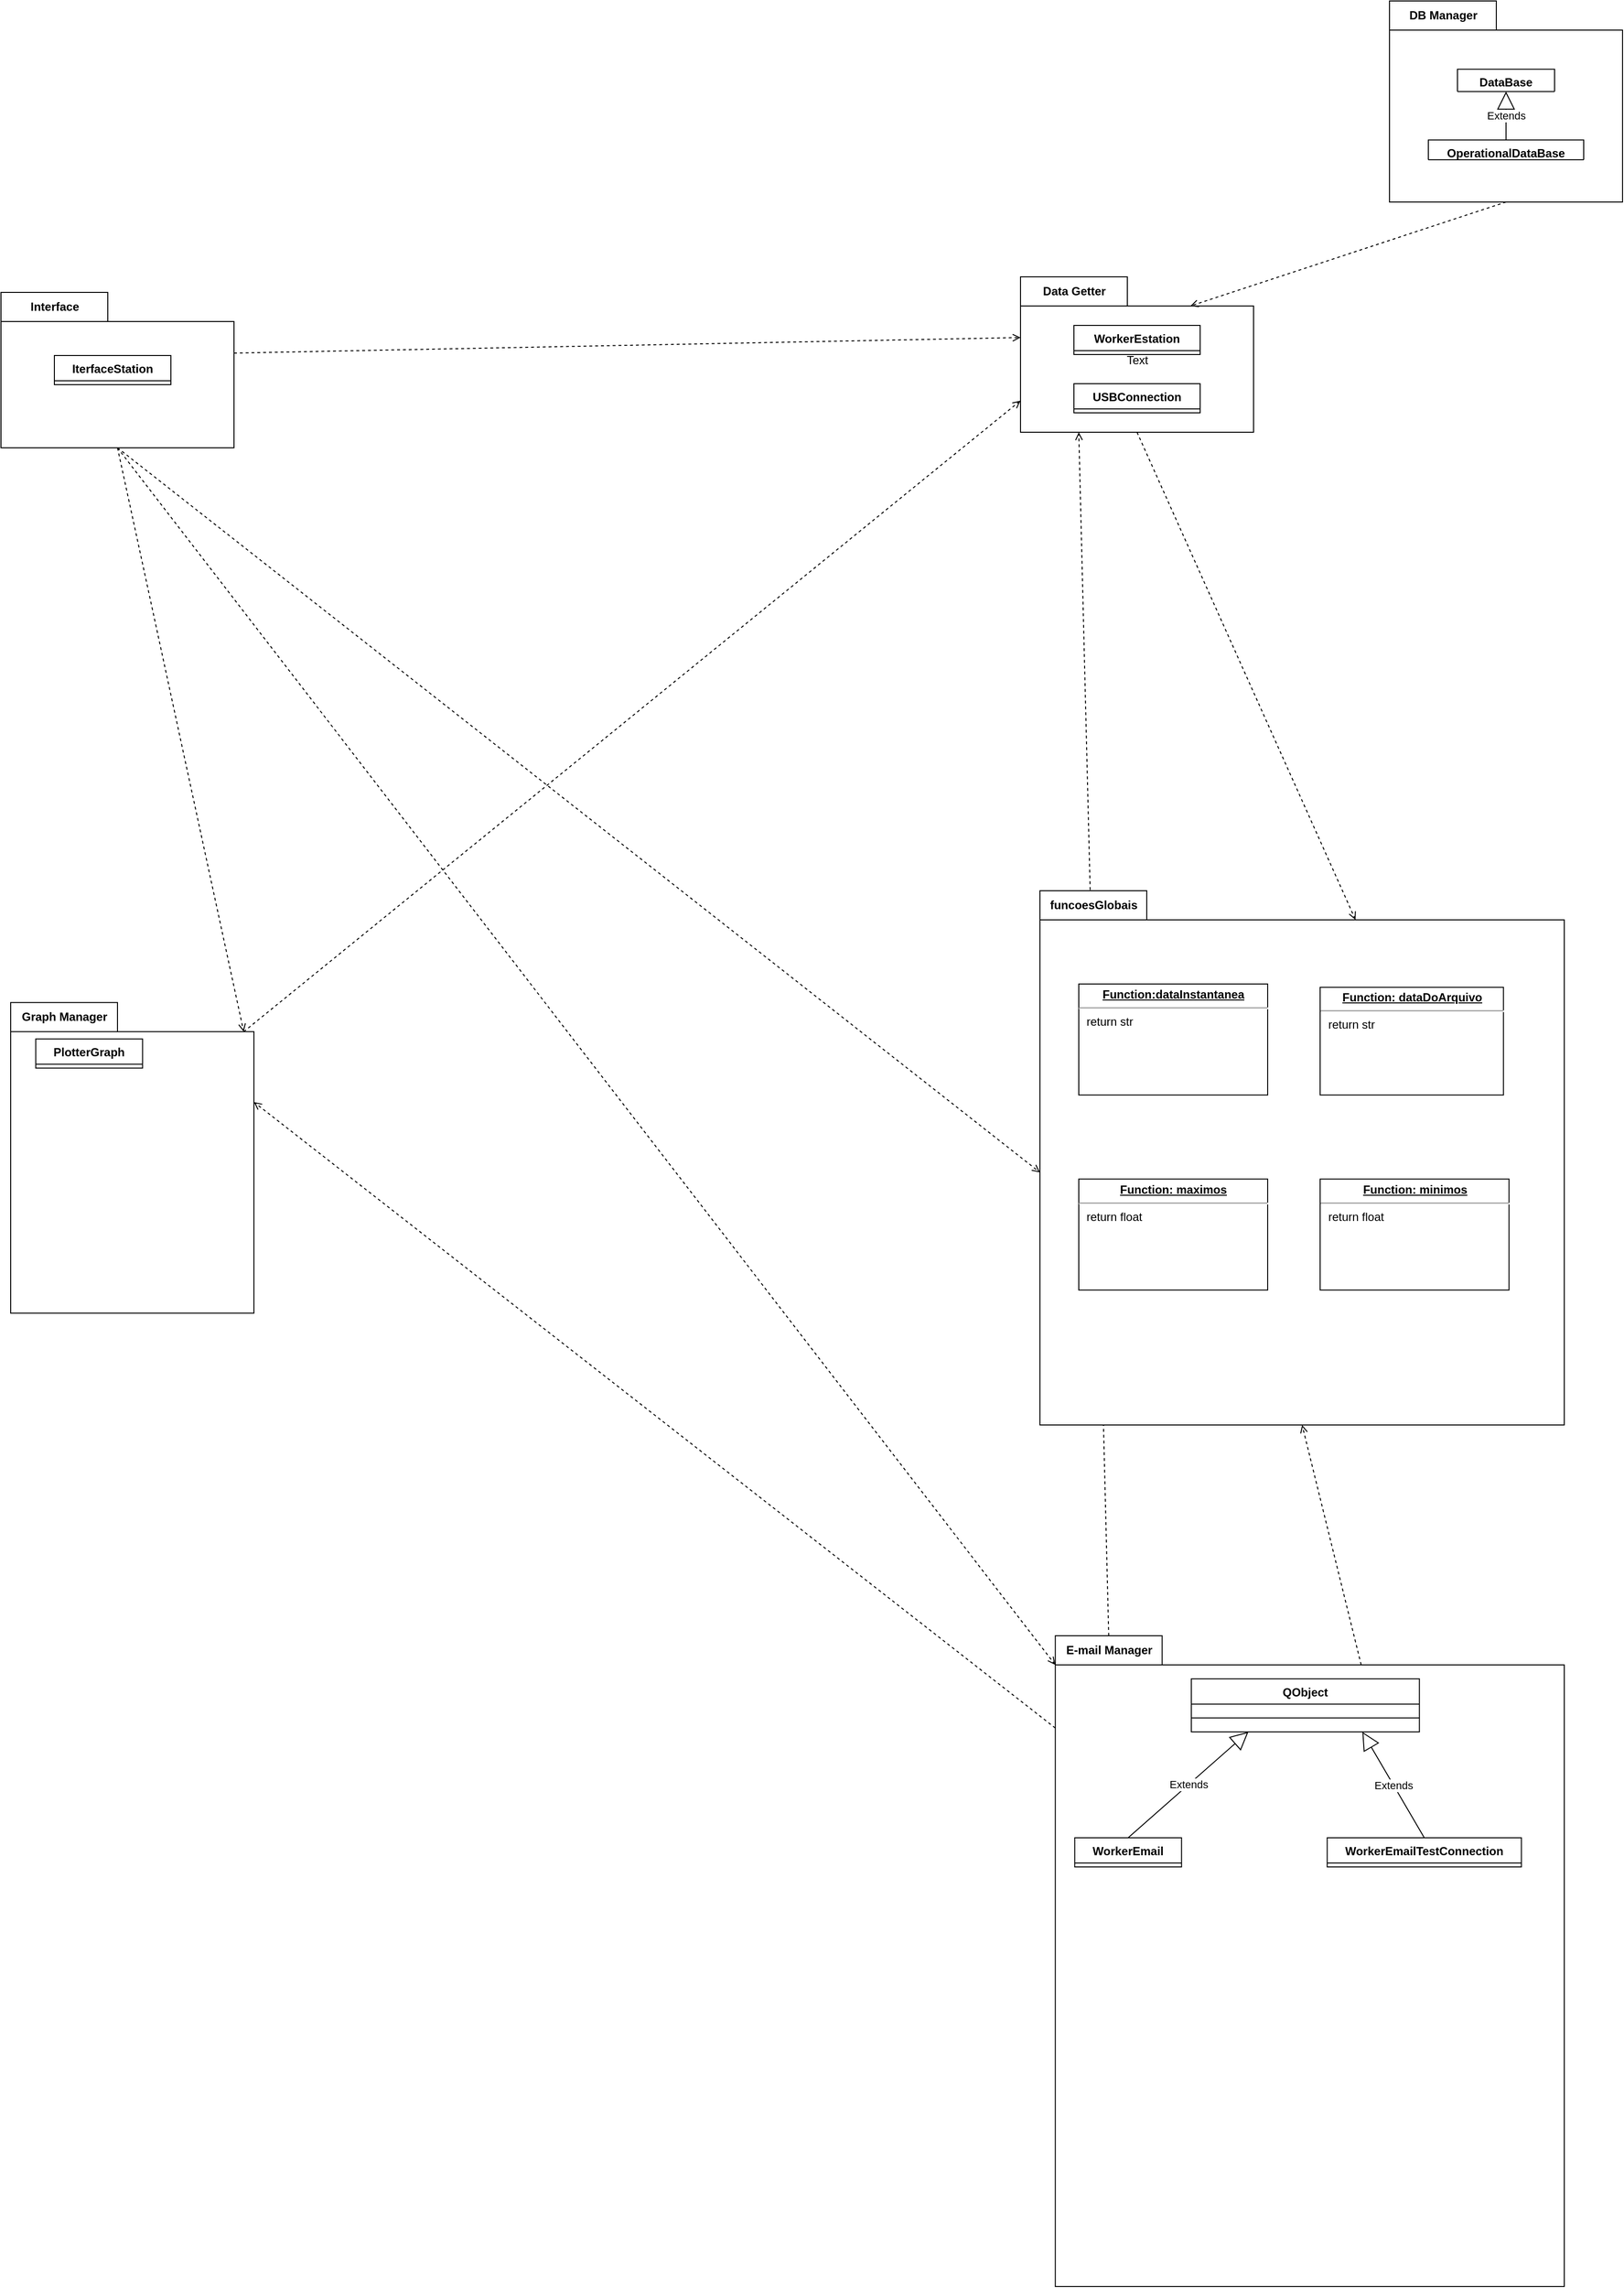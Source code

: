 <mxfile version="20.8.16" type="device" pages="6"><diagram name="Diagrama de Pacotes" id="GsO7ttKhb2oepYtkgnpn"><mxGraphModel dx="880" dy="531" grid="1" gridSize="10" guides="1" tooltips="1" connect="1" arrows="1" fold="1" page="1" pageScale="1" pageWidth="1169" pageHeight="827" math="0" shadow="0"><root><mxCell id="0"/><mxCell id="1" parent="0"/><mxCell id="RSB7SBEWmkm5ymc5fRAf-1" value="DB Manager" style="shape=folder;fontStyle=1;tabWidth=110;tabHeight=30;tabPosition=left;html=1;boundedLbl=1;labelInHeader=1;container=1;collapsible=0;" parent="1" vertex="1"><mxGeometry x="1870" y="50" width="240" height="207" as="geometry"/></mxCell><mxCell id="RSB7SBEWmkm5ymc5fRAf-2" value="" style="html=1;strokeColor=none;resizeWidth=1;resizeHeight=1;fillColor=none;part=1;connectable=0;allowArrows=0;deletable=0;" parent="RSB7SBEWmkm5ymc5fRAf-1" vertex="1"><mxGeometry width="240" height="35.341" relative="1" as="geometry"><mxPoint y="30" as="offset"/></mxGeometry></mxCell><mxCell id="px5IyZwKlZYSGy3LyVMN-1" value="OperationalDataBase" style="swimlane;fontStyle=1;align=center;verticalAlign=top;childLayout=stackLayout;horizontal=1;startSize=26;horizontalStack=0;resizeParent=1;resizeParentMax=0;resizeLast=0;collapsible=1;marginBottom=0;fillColor=none;" parent="RSB7SBEWmkm5ymc5fRAf-1" vertex="1" collapsed="1"><mxGeometry x="40" y="143.171" width="160" height="20.317" as="geometry"><mxRectangle x="-20" y="518" width="250" height="138" as="alternateBounds"/></mxGeometry></mxCell><mxCell id="px5IyZwKlZYSGy3LyVMN-2" value="-  table: type" style="text;strokeColor=none;fillColor=none;align=left;verticalAlign=top;spacingLeft=4;spacingRight=4;overflow=hidden;rotatable=0;points=[[0,0.5],[1,0.5]];portConstraint=eastwest;" parent="px5IyZwKlZYSGy3LyVMN-1" vertex="1"><mxGeometry y="8.204" width="250" height="8.204" as="geometry"/></mxCell><mxCell id="px5IyZwKlZYSGy3LyVMN-3" value="+ super()" style="text;strokeColor=none;fillColor=none;align=left;verticalAlign=top;spacingLeft=4;spacingRight=4;overflow=hidden;rotatable=0;points=[[0,0.5],[1,0.5]];portConstraint=eastwest;" parent="px5IyZwKlZYSGy3LyVMN-1" vertex="1"><mxGeometry y="16.409" width="250" height="8.204" as="geometry"/></mxCell><mxCell id="px5IyZwKlZYSGy3LyVMN-4" value="" style="line;strokeWidth=1;fillColor=none;align=left;verticalAlign=middle;spacingTop=-1;spacingLeft=3;spacingRight=3;rotatable=0;labelPosition=right;points=[];portConstraint=eastwest;strokeColor=inherit;" parent="px5IyZwKlZYSGy3LyVMN-1" vertex="1"><mxGeometry y="24.613" width="250" height="2.524" as="geometry"/></mxCell><mxCell id="px5IyZwKlZYSGy3LyVMN-5" value="+ updateCollumn(): None" style="text;strokeColor=none;fillColor=none;align=left;verticalAlign=top;spacingLeft=4;spacingRight=4;overflow=hidden;rotatable=0;points=[[0,0.5],[1,0.5]];portConstraint=eastwest;" parent="px5IyZwKlZYSGy3LyVMN-1" vertex="1"><mxGeometry y="27.137" width="250" height="8.204" as="geometry"/></mxCell><mxCell id="px5IyZwKlZYSGy3LyVMN-6" value="+ insertCollumn(): None" style="text;strokeColor=none;fillColor=none;align=left;verticalAlign=top;spacingLeft=4;spacingRight=4;overflow=hidden;rotatable=0;points=[[0,0.5],[1,0.5]];portConstraint=eastwest;" parent="px5IyZwKlZYSGy3LyVMN-1" vertex="1"><mxGeometry y="35.341" width="250" height="8.204" as="geometry"/></mxCell><mxCell id="px5IyZwKlZYSGy3LyVMN-7" value="DataBase" style="swimlane;fontStyle=1;align=center;verticalAlign=top;childLayout=stackLayout;horizontal=1;startSize=26;horizontalStack=0;resizeParent=1;resizeParentMax=0;resizeLast=0;collapsible=1;marginBottom=0;fillColor=none;" parent="RSB7SBEWmkm5ymc5fRAf-1" vertex="1" collapsed="1"><mxGeometry x="70" y="70.22" width="100" height="23.0" as="geometry"><mxRectangle x="-15" y="50" width="245" height="248" as="alternateBounds"/></mxGeometry></mxCell><mxCell id="px5IyZwKlZYSGy3LyVMN-8" value="+ host: str" style="text;strokeColor=none;fillColor=none;align=left;verticalAlign=top;spacingLeft=4;spacingRight=4;overflow=hidden;rotatable=0;points=[[0,0.5],[1,0.5]];portConstraint=eastwest;" parent="px5IyZwKlZYSGy3LyVMN-7" vertex="1"><mxGeometry y="8.204" width="245" height="6.942" as="geometry"/></mxCell><mxCell id="px5IyZwKlZYSGy3LyVMN-9" value="+ port:  int" style="text;strokeColor=none;fillColor=none;align=left;verticalAlign=top;spacingLeft=4;spacingRight=4;overflow=hidden;rotatable=0;points=[[0,0.5],[1,0.5]];portConstraint=eastwest;" parent="px5IyZwKlZYSGy3LyVMN-7" vertex="1"><mxGeometry y="15.146" width="245" height="6.942" as="geometry"/></mxCell><mxCell id="px5IyZwKlZYSGy3LyVMN-10" value="+ dbname: str" style="text;strokeColor=none;fillColor=none;align=left;verticalAlign=top;spacingLeft=4;spacingRight=4;overflow=hidden;rotatable=0;points=[[0,0.5],[1,0.5]];portConstraint=eastwest;" parent="px5IyZwKlZYSGy3LyVMN-7" vertex="1"><mxGeometry y="22.088" width="245" height="6.942" as="geometry"/></mxCell><mxCell id="px5IyZwKlZYSGy3LyVMN-11" value="+ user: str" style="text;strokeColor=none;fillColor=none;align=left;verticalAlign=top;spacingLeft=4;spacingRight=4;overflow=hidden;rotatable=0;points=[[0,0.5],[1,0.5]];portConstraint=eastwest;" parent="px5IyZwKlZYSGy3LyVMN-7" vertex="1"><mxGeometry y="29.03" width="245" height="6.942" as="geometry"/></mxCell><mxCell id="px5IyZwKlZYSGy3LyVMN-12" value="+ password: str" style="text;strokeColor=none;fillColor=none;align=left;verticalAlign=top;spacingLeft=4;spacingRight=4;overflow=hidden;rotatable=0;points=[[0,0.5],[1,0.5]];portConstraint=eastwest;" parent="px5IyZwKlZYSGy3LyVMN-7" vertex="1"><mxGeometry y="35.973" width="245" height="6.942" as="geometry"/></mxCell><mxCell id="px5IyZwKlZYSGy3LyVMN-13" value="" style="line;strokeWidth=1;fillColor=none;align=left;verticalAlign=middle;spacingTop=-1;spacingLeft=3;spacingRight=3;rotatable=0;labelPosition=right;points=[];portConstraint=eastwest;strokeColor=inherit;" parent="px5IyZwKlZYSGy3LyVMN-7" vertex="1"><mxGeometry y="42.915" width="245" height="2.524" as="geometry"/></mxCell><mxCell id="px5IyZwKlZYSGy3LyVMN-14" value="+ toExecute(): None" style="text;strokeColor=none;fillColor=none;align=left;verticalAlign=top;spacingLeft=4;spacingRight=4;overflow=hidden;rotatable=0;points=[[0,0.5],[1,0.5]];portConstraint=eastwest;" parent="px5IyZwKlZYSGy3LyVMN-7" vertex="1"><mxGeometry y="45.439" width="245" height="8.204" as="geometry"/></mxCell><mxCell id="px5IyZwKlZYSGy3LyVMN-15" value="+ placeHolderGenerator(): str | None" style="text;strokeColor=none;fillColor=none;align=left;verticalAlign=top;spacingLeft=4;spacingRight=4;overflow=hidden;rotatable=0;points=[[0,0.5],[1,0.5]];portConstraint=eastwest;" parent="px5IyZwKlZYSGy3LyVMN-7" vertex="1"><mxGeometry y="53.643" width="245" height="8.204" as="geometry"/></mxCell><mxCell id="px5IyZwKlZYSGy3LyVMN-16" value="+ SQLInsertGenerator(type): tuple | None" style="text;strokeColor=none;fillColor=none;align=left;verticalAlign=top;spacingLeft=4;spacingRight=4;overflow=hidden;rotatable=0;points=[[0,0.5],[1,0.5]];portConstraint=eastwest;" parent="px5IyZwKlZYSGy3LyVMN-7" vertex="1"><mxGeometry y="61.848" width="245" height="8.204" as="geometry"/></mxCell><mxCell id="px5IyZwKlZYSGy3LyVMN-17" value="+SQLUpdateGenerator(type): tuple | None" style="text;strokeColor=none;fillColor=none;align=left;verticalAlign=top;spacingLeft=4;spacingRight=4;overflow=hidden;rotatable=0;points=[[0,0.5],[1,0.5]];portConstraint=eastwest;" parent="px5IyZwKlZYSGy3LyVMN-7" vertex="1"><mxGeometry y="70.052" width="245" height="8.204" as="geometry"/></mxCell><mxCell id="px5IyZwKlZYSGy3LyVMN-20" value="Extends" style="endArrow=block;endSize=16;endFill=0;html=1;rounded=0;exitX=0.5;exitY=0;exitDx=0;exitDy=0;entryX=0.5;entryY=1;entryDx=0;entryDy=0;" parent="RSB7SBEWmkm5ymc5fRAf-1" source="px5IyZwKlZYSGy3LyVMN-1" target="px5IyZwKlZYSGy3LyVMN-7" edge="1"><mxGeometry width="160" relative="1" as="geometry"><mxPoint x="330" y="191.667" as="sourcePoint"/><mxPoint x="490" y="191.667" as="targetPoint"/></mxGeometry></mxCell><mxCell id="RSB7SBEWmkm5ymc5fRAf-3" value="Graph Manager" style="shape=folder;fontStyle=1;tabWidth=110;tabHeight=30;tabPosition=left;html=1;boundedLbl=1;labelInHeader=1;container=1;collapsible=0;" parent="1" vertex="1"><mxGeometry x="450" y="1081.14" width="250.5" height="319.73" as="geometry"/></mxCell><mxCell id="RSB7SBEWmkm5ymc5fRAf-4" value="" style="html=1;strokeColor=none;resizeWidth=1;resizeHeight=1;fillColor=none;part=1;connectable=0;allowArrows=0;deletable=0;" parent="RSB7SBEWmkm5ymc5fRAf-3" vertex="1"><mxGeometry width="250.5" height="214.9" relative="1" as="geometry"><mxPoint y="30" as="offset"/></mxGeometry></mxCell><mxCell id="RSB7SBEWmkm5ymc5fRAf-15" value="PlotterGraph" style="swimlane;fontStyle=1;align=center;verticalAlign=top;childLayout=stackLayout;horizontal=1;startSize=26;horizontalStack=0;resizeParent=1;resizeParentMax=0;resizeLast=0;collapsible=1;marginBottom=0;aspect=fixed;" parent="RSB7SBEWmkm5ymc5fRAf-3" vertex="1" collapsed="1"><mxGeometry x="25.82" y="37.44" width="110" height="30" as="geometry"><mxRectangle x="25.82" y="37.44" width="198.87" height="244.85" as="alternateBounds"/></mxGeometry></mxCell><mxCell id="RSB7SBEWmkm5ymc5fRAf-16" value="+ dtInicio: str" style="text;strokeColor=none;fillColor=none;align=left;verticalAlign=top;spacingLeft=4;spacingRight=4;overflow=hidden;rotatable=0;points=[[0,0.5],[1,0.5]];portConstraint=eastwest;" parent="RSB7SBEWmkm5ymc5fRAf-15" vertex="1"><mxGeometry y="26" width="198.87" height="30" as="geometry"/></mxCell><mxCell id="kF_Mutmg0z-JTSQwHnaj-31" value="+ caminhoDiretorioPrograma: str" style="text;strokeColor=none;fillColor=none;align=left;verticalAlign=top;spacingLeft=4;spacingRight=4;overflow=hidden;rotatable=0;points=[[0,0.5],[1,0.5]];portConstraint=eastwest;" parent="RSB7SBEWmkm5ymc5fRAf-15" vertex="1"><mxGeometry y="56" width="198.87" height="30" as="geometry"/></mxCell><mxCell id="kF_Mutmg0z-JTSQwHnaj-30" value="+ tipoGrafico: dict {static}" style="text;strokeColor=none;fillColor=none;align=left;verticalAlign=top;spacingLeft=4;spacingRight=4;overflow=hidden;rotatable=0;points=[[0,0.5],[1,0.5]];portConstraint=eastwest;" parent="RSB7SBEWmkm5ymc5fRAf-15" vertex="1"><mxGeometry y="86" width="198.87" height="30" as="geometry"/></mxCell><mxCell id="kF_Mutmg0z-JTSQwHnaj-29" value="+ grandeza: dict {static}" style="text;strokeColor=none;fillColor=none;align=left;verticalAlign=top;spacingLeft=4;spacingRight=4;overflow=hidden;rotatable=0;points=[[0,0.5],[1,0.5]];portConstraint=eastwest;" parent="RSB7SBEWmkm5ymc5fRAf-15" vertex="1"><mxGeometry y="116" width="198.87" height="30" as="geometry"/></mxCell><mxCell id="RSB7SBEWmkm5ymc5fRAf-17" value="" style="line;strokeWidth=1;fillColor=none;align=left;verticalAlign=middle;spacingTop=-1;spacingLeft=3;spacingRight=3;rotatable=0;labelPosition=right;points=[];portConstraint=eastwest;strokeColor=inherit;" parent="RSB7SBEWmkm5ymc5fRAf-15" vertex="1"><mxGeometry y="146" width="198.87" height="8.85" as="geometry"/></mxCell><mxCell id="RSB7SBEWmkm5ymc5fRAf-18" value="+ geradorCaminho(str): str" style="text;strokeColor=none;fillColor=none;align=left;verticalAlign=top;spacingLeft=4;spacingRight=4;overflow=hidden;rotatable=0;points=[[0,0.5],[1,0.5]];portConstraint=eastwest;" parent="RSB7SBEWmkm5ymc5fRAf-15" vertex="1"><mxGeometry y="154.85" width="198.87" height="30" as="geometry"/></mxCell><mxCell id="kF_Mutmg0z-JTSQwHnaj-33" value="+ plotadorPDF(list, str, str): None" style="text;strokeColor=none;fillColor=none;align=left;verticalAlign=top;spacingLeft=4;spacingRight=4;overflow=hidden;rotatable=0;points=[[0,0.5],[1,0.5]];portConstraint=eastwest;" parent="RSB7SBEWmkm5ymc5fRAf-15" vertex="1"><mxGeometry y="184.85" width="198.87" height="30" as="geometry"/></mxCell><mxCell id="kF_Mutmg0z-JTSQwHnaj-32" value="+apagadorArquivosPDF(str): None" style="text;strokeColor=none;fillColor=none;align=left;verticalAlign=top;spacingLeft=4;spacingRight=4;overflow=hidden;rotatable=0;points=[[0,0.5],[1,0.5]];portConstraint=eastwest;" parent="RSB7SBEWmkm5ymc5fRAf-15" vertex="1"><mxGeometry y="214.85" width="198.87" height="30" as="geometry"/></mxCell><mxCell id="RSB7SBEWmkm5ymc5fRAf-5" value="E-mail Manager" style="shape=folder;fontStyle=1;tabWidth=110;tabHeight=30;tabPosition=left;html=1;boundedLbl=1;labelInHeader=1;container=1;collapsible=0;" parent="1" vertex="1"><mxGeometry x="1525.83" y="1733" width="524.17" height="670" as="geometry"/></mxCell><mxCell id="RSB7SBEWmkm5ymc5fRAf-6" value="" style="html=1;strokeColor=none;resizeWidth=1;resizeHeight=1;fillColor=none;part=1;connectable=0;allowArrows=0;deletable=0;" parent="RSB7SBEWmkm5ymc5fRAf-5" vertex="1"><mxGeometry width="50" height="40" relative="1" as="geometry"><mxPoint x="233" y="211" as="offset"/></mxGeometry></mxCell><mxCell id="RSB7SBEWmkm5ymc5fRAf-23" value="WorkerEmail" style="swimlane;fontStyle=1;align=center;verticalAlign=top;childLayout=stackLayout;horizontal=1;startSize=26;horizontalStack=0;resizeParent=1;resizeParentMax=0;resizeLast=0;collapsible=1;marginBottom=0;" parent="RSB7SBEWmkm5ymc5fRAf-5" vertex="1" collapsed="1"><mxGeometry x="20" y="208" width="110" height="30" as="geometry"><mxRectangle x="20" y="208" width="240" height="379.303" as="alternateBounds"/></mxGeometry></mxCell><mxCell id="RSB7SBEWmkm5ymc5fRAf-24" value="+ inicio: str" style="text;strokeColor=none;fillColor=none;align=left;verticalAlign=top;spacingLeft=4;spacingRight=4;overflow=hidden;rotatable=0;points=[[0,0.5],[1,0.5]];portConstraint=eastwest;" parent="RSB7SBEWmkm5ymc5fRAf-23" vertex="1"><mxGeometry y="26" width="240" height="16.53" as="geometry"/></mxCell><mxCell id="kF_Mutmg0z-JTSQwHnaj-23" value="+ path: str" style="text;strokeColor=none;fillColor=none;align=left;verticalAlign=top;spacingLeft=4;spacingRight=4;overflow=hidden;rotatable=0;points=[[0,0.5],[1,0.5]];portConstraint=eastwest;" parent="RSB7SBEWmkm5ymc5fRAf-23" vertex="1"><mxGeometry y="42.53" width="240" height="16.53" as="geometry"/></mxCell><mxCell id="kF_Mutmg0z-JTSQwHnaj-22" value="+ umi: float" style="text;strokeColor=none;fillColor=none;align=left;verticalAlign=top;spacingLeft=4;spacingRight=4;overflow=hidden;rotatable=0;points=[[0,0.5],[1,0.5]];portConstraint=eastwest;" parent="RSB7SBEWmkm5ymc5fRAf-23" vertex="1"><mxGeometry y="59.061" width="240" height="16.53" as="geometry"/></mxCell><mxCell id="kF_Mutmg0z-JTSQwHnaj-21" value="+ press: float" style="text;strokeColor=none;fillColor=none;align=left;verticalAlign=top;spacingLeft=4;spacingRight=4;overflow=hidden;rotatable=0;points=[[0,0.5],[1,0.5]];portConstraint=eastwest;" parent="RSB7SBEWmkm5ymc5fRAf-23" vertex="1"><mxGeometry y="75.591" width="240" height="16.53" as="geometry"/></mxCell><mxCell id="kF_Mutmg0z-JTSQwHnaj-20" value="+ t1: float" style="text;strokeColor=none;fillColor=none;align=left;verticalAlign=top;spacingLeft=4;spacingRight=4;overflow=hidden;rotatable=0;points=[[0,0.5],[1,0.5]];portConstraint=eastwest;" parent="RSB7SBEWmkm5ymc5fRAf-23" vertex="1"><mxGeometry y="92.121" width="240" height="16.53" as="geometry"/></mxCell><mxCell id="kF_Mutmg0z-JTSQwHnaj-19" value="+ t2: float" style="text;strokeColor=none;fillColor=none;align=left;verticalAlign=top;spacingLeft=4;spacingRight=4;overflow=hidden;rotatable=0;points=[[0,0.5],[1,0.5]];portConstraint=eastwest;" parent="RSB7SBEWmkm5ymc5fRAf-23" vertex="1"><mxGeometry y="108.652" width="240" height="16.53" as="geometry"/></mxCell><mxCell id="kF_Mutmg0z-JTSQwHnaj-18" value="+ t1max: float" style="text;strokeColor=none;fillColor=none;align=left;verticalAlign=top;spacingLeft=4;spacingRight=4;overflow=hidden;rotatable=0;points=[[0,0.5],[1,0.5]];portConstraint=eastwest;" parent="RSB7SBEWmkm5ymc5fRAf-23" vertex="1"><mxGeometry y="125.182" width="240" height="16.53" as="geometry"/></mxCell><mxCell id="kF_Mutmg0z-JTSQwHnaj-17" value="+ t2max: float" style="text;strokeColor=none;fillColor=none;align=left;verticalAlign=top;spacingLeft=4;spacingRight=4;overflow=hidden;rotatable=0;points=[[0,0.5],[1,0.5]];portConstraint=eastwest;" parent="RSB7SBEWmkm5ymc5fRAf-23" vertex="1"><mxGeometry y="141.713" width="240" height="16.53" as="geometry"/></mxCell><mxCell id="kF_Mutmg0z-JTSQwHnaj-16" value="+ t1min: float" style="text;strokeColor=none;fillColor=none;align=left;verticalAlign=top;spacingLeft=4;spacingRight=4;overflow=hidden;rotatable=0;points=[[0,0.5],[1,0.5]];portConstraint=eastwest;" parent="RSB7SBEWmkm5ymc5fRAf-23" vertex="1"><mxGeometry y="158.243" width="240" height="16.53" as="geometry"/></mxCell><mxCell id="kF_Mutmg0z-JTSQwHnaj-15" value="+ t2min: float" style="text;strokeColor=none;fillColor=none;align=left;verticalAlign=top;spacingLeft=4;spacingRight=4;overflow=hidden;rotatable=0;points=[[0,0.5],[1,0.5]];portConstraint=eastwest;" parent="RSB7SBEWmkm5ymc5fRAf-23" vertex="1"><mxGeometry y="174.773" width="240" height="16.53" as="geometry"/></mxCell><mxCell id="kF_Mutmg0z-JTSQwHnaj-14" value="+ umimax: float" style="text;strokeColor=none;fillColor=none;align=left;verticalAlign=top;spacingLeft=4;spacingRight=4;overflow=hidden;rotatable=0;points=[[0,0.5],[1,0.5]];portConstraint=eastwest;" parent="RSB7SBEWmkm5ymc5fRAf-23" vertex="1"><mxGeometry y="191.304" width="240" height="16.53" as="geometry"/></mxCell><mxCell id="kF_Mutmg0z-JTSQwHnaj-13" value="+ umimini: float" style="text;strokeColor=none;fillColor=none;align=left;verticalAlign=top;spacingLeft=4;spacingRight=4;overflow=hidden;rotatable=0;points=[[0,0.5],[1,0.5]];portConstraint=eastwest;" parent="RSB7SBEWmkm5ymc5fRAf-23" vertex="1"><mxGeometry y="207.834" width="240" height="16.53" as="geometry"/></mxCell><mxCell id="kF_Mutmg0z-JTSQwHnaj-12" value="+ pressmax: float" style="text;strokeColor=none;fillColor=none;align=left;verticalAlign=top;spacingLeft=4;spacingRight=4;overflow=hidden;rotatable=0;points=[[0,0.5],[1,0.5]];portConstraint=eastwest;" parent="RSB7SBEWmkm5ymc5fRAf-23" vertex="1"><mxGeometry y="224.364" width="240" height="16.53" as="geometry"/></mxCell><mxCell id="kF_Mutmg0z-JTSQwHnaj-11" value="+ pressmini: float" style="text;strokeColor=none;fillColor=none;align=left;verticalAlign=top;spacingLeft=4;spacingRight=4;overflow=hidden;rotatable=0;points=[[0,0.5],[1,0.5]];portConstraint=eastwest;" parent="RSB7SBEWmkm5ymc5fRAf-23" vertex="1"><mxGeometry y="240.895" width="240" height="16.53" as="geometry"/></mxCell><mxCell id="kF_Mutmg0z-JTSQwHnaj-10" value="+ fim: str" style="text;strokeColor=none;fillColor=none;align=left;verticalAlign=top;spacingLeft=4;spacingRight=4;overflow=hidden;rotatable=0;points=[[0,0.5],[1,0.5]];portConstraint=eastwest;" parent="RSB7SBEWmkm5ymc5fRAf-23" vertex="1"><mxGeometry y="257.425" width="240" height="16.53" as="geometry"/></mxCell><mxCell id="kF_Mutmg0z-JTSQwHnaj-9" value="+ servicosArquivosPDF: PlotterGraficoPdf" style="text;strokeColor=none;fillColor=none;align=left;verticalAlign=top;spacingLeft=4;spacingRight=4;overflow=hidden;rotatable=0;points=[[0,0.5],[1,0.5]];portConstraint=eastwest;" parent="RSB7SBEWmkm5ymc5fRAf-23" vertex="1"><mxGeometry y="273.955" width="240" height="16.53" as="geometry"/></mxCell><mxCell id="RSB7SBEWmkm5ymc5fRAf-25" value="" style="line;strokeWidth=1;fillColor=none;align=left;verticalAlign=middle;spacingTop=-1;spacingLeft=3;spacingRight=3;rotatable=0;labelPosition=right;points=[];portConstraint=eastwest;strokeColor=inherit;" parent="RSB7SBEWmkm5ymc5fRAf-23" vertex="1"><mxGeometry y="290.486" width="240" height="16.53" as="geometry"/></mxCell><mxCell id="RSB7SBEWmkm5ymc5fRAf-26" value="+ anexadorPdf(str, float): MIMEApplication" style="text;strokeColor=none;fillColor=none;align=left;verticalAlign=top;spacingLeft=4;spacingRight=4;overflow=hidden;rotatable=0;points=[[0,0.5],[1,0.5]];portConstraint=eastwest;" parent="RSB7SBEWmkm5ymc5fRAf-23" vertex="1"><mxGeometry y="307.016" width="240" height="22.696" as="geometry"/></mxCell><mxCell id="kF_Mutmg0z-JTSQwHnaj-24" value="+ renderizadorHtml(str, float): str" style="text;strokeColor=none;fillColor=none;align=left;verticalAlign=top;spacingLeft=4;spacingRight=4;overflow=hidden;rotatable=0;points=[[0,0.5],[1,0.5]];portConstraint=eastwest;" parent="RSB7SBEWmkm5ymc5fRAf-23" vertex="1"><mxGeometry y="329.712" width="240" height="21.093" as="geometry"/></mxCell><mxCell id="kF_Mutmg0z-JTSQwHnaj-25" value="+ run(): None" style="text;strokeColor=none;fillColor=none;align=left;verticalAlign=top;spacingLeft=4;spacingRight=4;overflow=hidden;rotatable=0;points=[[0,0.5],[1,0.5]];portConstraint=eastwest;" parent="RSB7SBEWmkm5ymc5fRAf-23" vertex="1"><mxGeometry y="350.805" width="240" height="28.498" as="geometry"/></mxCell><mxCell id="RSB7SBEWmkm5ymc5fRAf-19" value="WorkerEmailTestConnection" style="swimlane;fontStyle=1;align=center;verticalAlign=top;childLayout=stackLayout;horizontal=1;startSize=26;horizontalStack=0;resizeParent=1;resizeParentMax=0;resizeLast=0;collapsible=1;marginBottom=0;" parent="RSB7SBEWmkm5ymc5fRAf-5" vertex="1" collapsed="1"><mxGeometry x="280" y="207.998" width="200" height="30" as="geometry"><mxRectangle x="280" y="207.998" width="224.17" height="127.261" as="alternateBounds"/></mxGeometry></mxCell><mxCell id="RSB7SBEWmkm5ymc5fRAf-20" value="+ termino: Signal " style="text;strokeColor=none;fillColor=none;align=left;verticalAlign=top;spacingLeft=4;spacingRight=4;overflow=hidden;rotatable=0;points=[[0,0.5],[1,0.5]];portConstraint=eastwest;" parent="RSB7SBEWmkm5ymc5fRAf-19" vertex="1"><mxGeometry y="26" width="224.17" height="30" as="geometry"/></mxCell><mxCell id="kF_Mutmg0z-JTSQwHnaj-1" value="+ msgEnvio: Signal" style="text;strokeColor=none;fillColor=none;align=left;verticalAlign=top;spacingLeft=4;spacingRight=4;overflow=hidden;rotatable=0;points=[[0,0.5],[1,0.5]];portConstraint=eastwest;" parent="RSB7SBEWmkm5ymc5fRAf-19" vertex="1"><mxGeometry y="56" width="224.17" height="30" as="geometry"/></mxCell><mxCell id="RSB7SBEWmkm5ymc5fRAf-21" value="" style="line;strokeWidth=1;fillColor=none;align=left;verticalAlign=middle;spacingTop=-1;spacingLeft=3;spacingRight=3;rotatable=0;labelPosition=right;points=[];portConstraint=eastwest;strokeColor=inherit;" parent="RSB7SBEWmkm5ymc5fRAf-19" vertex="1"><mxGeometry y="86" width="224.17" height="11.261" as="geometry"/></mxCell><mxCell id="RSB7SBEWmkm5ymc5fRAf-22" value="+ run" style="text;strokeColor=none;fillColor=none;align=left;verticalAlign=top;spacingLeft=4;spacingRight=4;overflow=hidden;rotatable=0;points=[[0,0.5],[1,0.5]];portConstraint=eastwest;" parent="RSB7SBEWmkm5ymc5fRAf-19" vertex="1"><mxGeometry y="97.261" width="224.17" height="30" as="geometry"/></mxCell><mxCell id="kF_Mutmg0z-JTSQwHnaj-2" value="QObject" style="swimlane;fontStyle=1;align=center;verticalAlign=top;childLayout=stackLayout;horizontal=1;startSize=26;horizontalStack=0;resizeParent=1;resizeParentMax=0;resizeLast=0;collapsible=1;marginBottom=0;" parent="RSB7SBEWmkm5ymc5fRAf-5" vertex="1"><mxGeometry x="140.06" y="44.339" width="234.89" height="54.688" as="geometry"><mxRectangle x="65" y="100" width="110" height="30" as="alternateBounds"/></mxGeometry></mxCell><mxCell id="kF_Mutmg0z-JTSQwHnaj-4" value="" style="line;strokeWidth=1;fillColor=none;align=left;verticalAlign=middle;spacingTop=-1;spacingLeft=3;spacingRight=3;rotatable=0;labelPosition=right;points=[];portConstraint=eastwest;strokeColor=inherit;" parent="kF_Mutmg0z-JTSQwHnaj-2" vertex="1"><mxGeometry y="26" width="234.89" height="28.688" as="geometry"/></mxCell><mxCell id="kF_Mutmg0z-JTSQwHnaj-8" value="Extends" style="endArrow=block;endSize=16;endFill=0;html=1;rounded=0;exitX=0.5;exitY=0;exitDx=0;exitDy=0;entryX=0.25;entryY=1;entryDx=0;entryDy=0;" parent="RSB7SBEWmkm5ymc5fRAf-5" source="RSB7SBEWmkm5ymc5fRAf-23" target="kF_Mutmg0z-JTSQwHnaj-2" edge="1"><mxGeometry width="160" relative="1" as="geometry"><mxPoint x="30" y="163.604" as="sourcePoint"/><mxPoint x="234.241" y="238.88" as="targetPoint"/></mxGeometry></mxCell><mxCell id="kF_Mutmg0z-JTSQwHnaj-7" value="Extends" style="endArrow=block;endSize=16;endFill=0;html=1;rounded=0;exitX=0.5;exitY=0;exitDx=0;exitDy=0;entryX=0.75;entryY=1;entryDx=0;entryDy=0;" parent="RSB7SBEWmkm5ymc5fRAf-5" source="RSB7SBEWmkm5ymc5fRAf-19" target="kF_Mutmg0z-JTSQwHnaj-2" edge="1"><mxGeometry width="160" relative="1" as="geometry"><mxPoint x="20" y="149.621" as="sourcePoint"/><mxPoint x="280.514" y="239.141" as="targetPoint"/></mxGeometry></mxCell><mxCell id="RSB7SBEWmkm5ymc5fRAf-7" value="Interface" style="shape=folder;fontStyle=1;tabWidth=110;tabHeight=30;tabPosition=left;html=1;boundedLbl=1;labelInHeader=1;container=1;collapsible=0;" parent="1" vertex="1"><mxGeometry x="440" y="350" width="240" height="160" as="geometry"/></mxCell><mxCell id="RSB7SBEWmkm5ymc5fRAf-8" value="Text" style="html=1;strokeColor=none;resizeWidth=1;resizeHeight=1;fillColor=none;part=1;connectable=0;allowArrows=0;deletable=0;" parent="RSB7SBEWmkm5ymc5fRAf-7" vertex="1"><mxGeometry width="240.0" height="112" relative="1" as="geometry"><mxPoint y="30" as="offset"/></mxGeometry></mxCell><mxCell id="RSB7SBEWmkm5ymc5fRAf-35" value="IterfaceStation" style="swimlane;fontStyle=1;align=center;verticalAlign=top;childLayout=stackLayout;horizontal=1;startSize=26;horizontalStack=0;resizeParent=1;resizeParentMax=0;resizeLast=0;collapsible=1;marginBottom=0;" parent="RSB7SBEWmkm5ymc5fRAf-7" vertex="1" collapsed="1"><mxGeometry x="55" y="65" width="120" height="30" as="geometry"><mxRectangle x="330" y="480" width="160" height="86" as="alternateBounds"/></mxGeometry></mxCell><mxCell id="RSB7SBEWmkm5ymc5fRAf-36" value="+ field: type" style="text;strokeColor=none;fillColor=none;align=left;verticalAlign=top;spacingLeft=4;spacingRight=4;overflow=hidden;rotatable=0;points=[[0,0.5],[1,0.5]];portConstraint=eastwest;" parent="RSB7SBEWmkm5ymc5fRAf-35" vertex="1"><mxGeometry y="26" width="160" height="26" as="geometry"/></mxCell><mxCell id="RSB7SBEWmkm5ymc5fRAf-37" value="" style="line;strokeWidth=1;fillColor=none;align=left;verticalAlign=middle;spacingTop=-1;spacingLeft=3;spacingRight=3;rotatable=0;labelPosition=right;points=[];portConstraint=eastwest;strokeColor=inherit;" parent="RSB7SBEWmkm5ymc5fRAf-35" vertex="1"><mxGeometry y="52" width="160" height="8" as="geometry"/></mxCell><mxCell id="RSB7SBEWmkm5ymc5fRAf-38" value="+ method(type): type" style="text;strokeColor=none;fillColor=none;align=left;verticalAlign=top;spacingLeft=4;spacingRight=4;overflow=hidden;rotatable=0;points=[[0,0.5],[1,0.5]];portConstraint=eastwest;" parent="RSB7SBEWmkm5ymc5fRAf-35" vertex="1"><mxGeometry y="60" width="160" height="26" as="geometry"/></mxCell><mxCell id="RSB7SBEWmkm5ymc5fRAf-9" value="Data Getter" style="shape=folder;fontStyle=1;tabWidth=110;tabHeight=30;tabPosition=left;html=1;boundedLbl=1;labelInHeader=1;container=1;collapsible=0;" parent="1" vertex="1"><mxGeometry x="1490" y="334" width="240" height="160" as="geometry"/></mxCell><mxCell id="RSB7SBEWmkm5ymc5fRAf-10" value="Text" style="html=1;strokeColor=none;resizeWidth=1;resizeHeight=1;fillColor=none;part=1;connectable=0;allowArrows=0;deletable=0;" parent="RSB7SBEWmkm5ymc5fRAf-9" vertex="1"><mxGeometry width="240" height="112" relative="1" as="geometry"><mxPoint y="30" as="offset"/></mxGeometry></mxCell><mxCell id="RSB7SBEWmkm5ymc5fRAf-27" value="WorkerEstation" style="swimlane;fontStyle=1;align=center;verticalAlign=top;childLayout=stackLayout;horizontal=1;startSize=26;horizontalStack=0;resizeParent=1;resizeParentMax=0;resizeLast=0;collapsible=1;marginBottom=0;" parent="RSB7SBEWmkm5ymc5fRAf-9" vertex="1" collapsed="1"><mxGeometry x="55" y="50" width="130" height="30" as="geometry"><mxRectangle x="330" y="480" width="160" height="86" as="alternateBounds"/></mxGeometry></mxCell><mxCell id="RSB7SBEWmkm5ymc5fRAf-28" value="+ field: type" style="text;strokeColor=none;fillColor=none;align=left;verticalAlign=top;spacingLeft=4;spacingRight=4;overflow=hidden;rotatable=0;points=[[0,0.5],[1,0.5]];portConstraint=eastwest;" parent="RSB7SBEWmkm5ymc5fRAf-27" vertex="1"><mxGeometry y="26" width="160" height="26" as="geometry"/></mxCell><mxCell id="RSB7SBEWmkm5ymc5fRAf-29" value="" style="line;strokeWidth=1;fillColor=none;align=left;verticalAlign=middle;spacingTop=-1;spacingLeft=3;spacingRight=3;rotatable=0;labelPosition=right;points=[];portConstraint=eastwest;strokeColor=inherit;" parent="RSB7SBEWmkm5ymc5fRAf-27" vertex="1"><mxGeometry y="52" width="160" height="8" as="geometry"/></mxCell><mxCell id="RSB7SBEWmkm5ymc5fRAf-30" value="+ method(type): type" style="text;strokeColor=none;fillColor=none;align=left;verticalAlign=top;spacingLeft=4;spacingRight=4;overflow=hidden;rotatable=0;points=[[0,0.5],[1,0.5]];portConstraint=eastwest;" parent="RSB7SBEWmkm5ymc5fRAf-27" vertex="1"><mxGeometry y="60" width="160" height="26" as="geometry"/></mxCell><mxCell id="RSB7SBEWmkm5ymc5fRAf-31" value="USBConnection" style="swimlane;fontStyle=1;align=center;verticalAlign=top;childLayout=stackLayout;horizontal=1;startSize=26;horizontalStack=0;resizeParent=1;resizeParentMax=0;resizeLast=0;collapsible=1;marginBottom=0;" parent="RSB7SBEWmkm5ymc5fRAf-9" vertex="1" collapsed="1"><mxGeometry x="55" y="110" width="130" height="30" as="geometry"><mxRectangle x="330" y="480" width="160" height="86" as="alternateBounds"/></mxGeometry></mxCell><mxCell id="RSB7SBEWmkm5ymc5fRAf-32" value="+ field: type" style="text;strokeColor=none;fillColor=none;align=left;verticalAlign=top;spacingLeft=4;spacingRight=4;overflow=hidden;rotatable=0;points=[[0,0.5],[1,0.5]];portConstraint=eastwest;" parent="RSB7SBEWmkm5ymc5fRAf-31" vertex="1"><mxGeometry y="26" width="160" height="26" as="geometry"/></mxCell><mxCell id="RSB7SBEWmkm5ymc5fRAf-33" value="" style="line;strokeWidth=1;fillColor=none;align=left;verticalAlign=middle;spacingTop=-1;spacingLeft=3;spacingRight=3;rotatable=0;labelPosition=right;points=[];portConstraint=eastwest;strokeColor=inherit;" parent="RSB7SBEWmkm5ymc5fRAf-31" vertex="1"><mxGeometry y="52" width="160" height="8" as="geometry"/></mxCell><mxCell id="RSB7SBEWmkm5ymc5fRAf-34" value="+ method(type): type" style="text;strokeColor=none;fillColor=none;align=left;verticalAlign=top;spacingLeft=4;spacingRight=4;overflow=hidden;rotatable=0;points=[[0,0.5],[1,0.5]];portConstraint=eastwest;" parent="RSB7SBEWmkm5ymc5fRAf-31" vertex="1"><mxGeometry y="60" width="160" height="26" as="geometry"/></mxCell><mxCell id="RSB7SBEWmkm5ymc5fRAf-39" value="" style="html=1;verticalAlign=bottom;labelBackgroundColor=none;endArrow=open;endFill=0;dashed=1;rounded=0;exitX=0;exitY=0;exitDx=240;exitDy=62.5;exitPerimeter=0;entryX=0;entryY=0;entryDx=0;entryDy=62.5;entryPerimeter=0;" parent="1" source="RSB7SBEWmkm5ymc5fRAf-7" target="RSB7SBEWmkm5ymc5fRAf-9" edge="1"><mxGeometry width="160" relative="1" as="geometry"><mxPoint x="375" y="453" as="sourcePoint"/><mxPoint x="535" y="453" as="targetPoint"/></mxGeometry></mxCell><mxCell id="RSB7SBEWmkm5ymc5fRAf-40" value="" style="html=1;verticalAlign=bottom;labelBackgroundColor=none;endArrow=open;endFill=0;dashed=1;rounded=0;exitX=0.5;exitY=1;exitDx=0;exitDy=0;exitPerimeter=0;entryX=0;entryY=0;entryDx=240.0;entryDy=30;entryPerimeter=0;" parent="1" source="RSB7SBEWmkm5ymc5fRAf-7" target="RSB7SBEWmkm5ymc5fRAf-3" edge="1"><mxGeometry width="160" relative="1" as="geometry"><mxPoint x="385" y="463" as="sourcePoint"/><mxPoint x="545" y="463" as="targetPoint"/></mxGeometry></mxCell><mxCell id="RSB7SBEWmkm5ymc5fRAf-41" value="" style="html=1;verticalAlign=bottom;labelBackgroundColor=none;endArrow=open;endFill=0;dashed=1;rounded=0;exitX=0.5;exitY=1;exitDx=0;exitDy=0;exitPerimeter=0;entryX=0;entryY=0;entryDx=0;entryDy=30;entryPerimeter=0;" parent="1" source="RSB7SBEWmkm5ymc5fRAf-7" target="RSB7SBEWmkm5ymc5fRAf-5" edge="1"><mxGeometry width="160" relative="1" as="geometry"><mxPoint x="395" y="473" as="sourcePoint"/><mxPoint x="555" y="473" as="targetPoint"/></mxGeometry></mxCell><mxCell id="RSB7SBEWmkm5ymc5fRAf-42" value="" style="html=1;verticalAlign=bottom;labelBackgroundColor=none;endArrow=open;endFill=0;dashed=1;rounded=0;exitX=0;exitY=0;exitDx=55;exitDy=0;exitPerimeter=0;entryX=0.25;entryY=1;entryDx=0;entryDy=0;entryPerimeter=0;" parent="1" source="RSB7SBEWmkm5ymc5fRAf-5" target="RSB7SBEWmkm5ymc5fRAf-9" edge="1"><mxGeometry width="160" relative="1" as="geometry"><mxPoint x="405" y="483" as="sourcePoint"/><mxPoint x="965" y="493" as="targetPoint"/></mxGeometry></mxCell><mxCell id="RSB7SBEWmkm5ymc5fRAf-44" value="" style="html=1;verticalAlign=bottom;labelBackgroundColor=none;endArrow=open;endFill=0;dashed=1;rounded=0;exitX=0.5;exitY=1;exitDx=0;exitDy=0;exitPerimeter=0;entryX=0;entryY=0;entryDx=175;entryDy=30;entryPerimeter=0;" parent="1" source="RSB7SBEWmkm5ymc5fRAf-1" target="RSB7SBEWmkm5ymc5fRAf-9" edge="1"><mxGeometry width="160" relative="1" as="geometry"><mxPoint x="375" y="453" as="sourcePoint"/><mxPoint x="535" y="453" as="targetPoint"/></mxGeometry></mxCell><mxCell id="RSB7SBEWmkm5ymc5fRAf-45" value="" style="html=1;verticalAlign=bottom;labelBackgroundColor=none;endArrow=open;endFill=0;dashed=1;rounded=0;exitX=0;exitY=0;exitDx=0;exitDy=95;exitPerimeter=0;entryX=0;entryY=0;entryDx=250.5;entryDy=102.433;entryPerimeter=0;" parent="1" source="RSB7SBEWmkm5ymc5fRAf-5" target="RSB7SBEWmkm5ymc5fRAf-3" edge="1"><mxGeometry width="160" relative="1" as="geometry"><mxPoint x="385" y="463" as="sourcePoint"/><mxPoint x="345" y="693" as="targetPoint"/></mxGeometry></mxCell><mxCell id="RSB7SBEWmkm5ymc5fRAf-48" value="" style="html=1;verticalAlign=bottom;labelBackgroundColor=none;endArrow=open;endFill=0;dashed=1;rounded=0;entryX=0;entryY=0;entryDx=0;entryDy=127.5;entryPerimeter=0;exitX=0;exitY=0;exitDx=240.0;exitDy=30;exitPerimeter=0;" parent="1" source="RSB7SBEWmkm5ymc5fRAf-3" target="RSB7SBEWmkm5ymc5fRAf-9" edge="1"><mxGeometry width="160" relative="1" as="geometry"><mxPoint x="595" y="663" as="sourcePoint"/><mxPoint x="325" y="633" as="targetPoint"/></mxGeometry></mxCell><mxCell id="kF_Mutmg0z-JTSQwHnaj-27" value="funcoesGlobais" style="shape=folder;fontStyle=1;tabWidth=110;tabHeight=30;tabPosition=left;html=1;boundedLbl=1;labelInHeader=1;container=1;collapsible=0;" parent="1" vertex="1"><mxGeometry x="1510" y="966" width="540" height="550" as="geometry"/></mxCell><mxCell id="kF_Mutmg0z-JTSQwHnaj-28" value="" style="html=1;strokeColor=none;resizeWidth=1;resizeHeight=1;fillColor=none;part=1;connectable=0;allowArrows=0;deletable=0;" parent="kF_Mutmg0z-JTSQwHnaj-27" vertex="1"><mxGeometry width="540" height="385.0" relative="1" as="geometry"><mxPoint y="30" as="offset"/></mxGeometry></mxCell><mxCell id="RoPZppfqjC-yCUFiekhY-1" value="&lt;p style=&quot;margin:0px;margin-top:4px;text-align:center;text-decoration:underline;&quot;&gt;&lt;b&gt;Function:dataInstantanea&lt;/b&gt;&lt;/p&gt;&lt;hr&gt;&lt;p style=&quot;margin:0px;margin-left:8px;&quot;&gt;return str&lt;/p&gt;" style="verticalAlign=top;align=left;overflow=fill;fontSize=12;fontFamily=Helvetica;html=1;aspect=fixed;" parent="kF_Mutmg0z-JTSQwHnaj-27" vertex="1"><mxGeometry x="40" y="96.032" width="194.519" height="114.286" as="geometry"/></mxCell><mxCell id="RoPZppfqjC-yCUFiekhY-2" value="&lt;p style=&quot;margin:0px;margin-top:4px;text-align:center;text-decoration:underline;&quot;&gt;&lt;b&gt;Function: dataDoArquivo&lt;/b&gt;&lt;/p&gt;&lt;hr&gt;&lt;p style=&quot;margin:0px;margin-left:8px;&quot;&gt;return str&lt;br&gt;&lt;/p&gt;" style="verticalAlign=top;align=left;overflow=fill;fontSize=12;fontFamily=Helvetica;html=1;aspect=fixed;" parent="kF_Mutmg0z-JTSQwHnaj-27" vertex="1"><mxGeometry x="288.57" y="99.402" width="188.781" height="110.917" as="geometry"/></mxCell><mxCell id="RoPZppfqjC-yCUFiekhY-3" value="&lt;p style=&quot;margin:0px;margin-top:4px;text-align:center;text-decoration:underline;&quot;&gt;&lt;b&gt;Function: minimos&lt;/b&gt;&lt;/p&gt;&lt;hr&gt;&lt;p style=&quot;margin:0px;margin-left:8px;&quot;&gt;return float&lt;/p&gt;" style="verticalAlign=top;align=left;overflow=fill;fontSize=12;fontFamily=Helvetica;html=1;aspect=fixed;" parent="kF_Mutmg0z-JTSQwHnaj-27" vertex="1"><mxGeometry x="288.57" y="296.829" width="194.519" height="114.286" as="geometry"/></mxCell><mxCell id="RoPZppfqjC-yCUFiekhY-4" value="&lt;p style=&quot;margin:0px;margin-top:4px;text-align:center;text-decoration:underline;&quot;&gt;&lt;b&gt;Function: maximos&lt;/b&gt;&lt;/p&gt;&lt;hr&gt;&lt;p style=&quot;margin:0px;margin-left:8px;&quot;&gt;return float&lt;/p&gt;" style="verticalAlign=top;align=left;overflow=fill;fontSize=12;fontFamily=Helvetica;html=1;aspect=fixed;" parent="kF_Mutmg0z-JTSQwHnaj-27" vertex="1"><mxGeometry x="40" y="296.827" width="194.519" height="114.286" as="geometry"/></mxCell><mxCell id="RoPZppfqjC-yCUFiekhY-5" value="" style="html=1;verticalAlign=bottom;labelBackgroundColor=none;endArrow=open;endFill=0;dashed=1;rounded=0;exitX=0;exitY=0;exitDx=315;exitDy=30;exitPerimeter=0;entryX=0.5;entryY=1;entryDx=0;entryDy=0;entryPerimeter=0;" parent="1" source="RSB7SBEWmkm5ymc5fRAf-5" target="kF_Mutmg0z-JTSQwHnaj-27" edge="1"><mxGeometry width="160" relative="1" as="geometry"><mxPoint x="1249.5" y="1484.57" as="sourcePoint"/><mxPoint x="240" y="1130.002" as="targetPoint"/></mxGeometry></mxCell><mxCell id="RoPZppfqjC-yCUFiekhY-8" value="" style="html=1;verticalAlign=bottom;labelBackgroundColor=none;endArrow=open;endFill=0;dashed=1;rounded=0;entryX=0;entryY=0;entryDx=0;entryDy=290;entryPerimeter=0;exitX=0.5;exitY=1;exitDx=0;exitDy=0;exitPerimeter=0;" parent="1" source="RSB7SBEWmkm5ymc5fRAf-7" target="kF_Mutmg0z-JTSQwHnaj-27" edge="1"><mxGeometry width="160" relative="1" as="geometry"><mxPoint x="820" y="690" as="sourcePoint"/><mxPoint x="320" y="1100.002" as="targetPoint"/></mxGeometry></mxCell><mxCell id="RoPZppfqjC-yCUFiekhY-9" value="" style="html=1;verticalAlign=bottom;labelBackgroundColor=none;endArrow=open;endFill=0;dashed=1;rounded=0;entryX=0;entryY=0;entryDx=325;entryDy=30;entryPerimeter=0;exitX=0.5;exitY=1;exitDx=0;exitDy=0;exitPerimeter=0;" parent="1" source="RSB7SBEWmkm5ymc5fRAf-9" target="kF_Mutmg0z-JTSQwHnaj-27" edge="1"><mxGeometry width="160" relative="1" as="geometry"><mxPoint x="1120" y="630" as="sourcePoint"/><mxPoint x="330" y="1110.002" as="targetPoint"/></mxGeometry></mxCell></root></mxGraphModel></diagram><diagram id="6d2L0RpNThKmoFSs2XYz" name="Modelo Entidade-Relacionamento"><mxGraphModel dx="1035" dy="625" grid="1" gridSize="10" guides="1" tooltips="1" connect="1" arrows="1" fold="1" page="1" pageScale="1" pageWidth="1169" pageHeight="827" math="0" shadow="0"><root><mxCell id="0"/><mxCell id="1" parent="0"/><mxCell id="3khwXMUclIOnuXfE6dSS-1" value="Public Schema" style="swimlane;whiteSpace=wrap;html=1;" vertex="1" parent="1"><mxGeometry x="40" y="80" width="480" height="690" as="geometry"/></mxCell><mxCell id="uGAhg9ISvwpLOL1L9FVa-206" value="dado_diario" style="shape=table;startSize=30;container=1;collapsible=1;childLayout=tableLayout;fixedRows=1;rowLines=0;fontStyle=1;align=center;resizeLast=1;labelBackgroundColor=none;labelBorderColor=none;fontColor=#FFFFFF;html=1;fillColor=#182E3E;strokeColor=#FFFFFF;" parent="3khwXMUclIOnuXfE6dSS-1" vertex="1"><mxGeometry x="100" y="100" width="280" height="555.357" as="geometry"><mxRectangle x="530" y="330" width="110" height="30" as="alternateBounds"/></mxGeometry></mxCell><mxCell id="uGAhg9ISvwpLOL1L9FVa-207" value="" style="shape=tableRow;horizontal=0;startSize=0;swimlaneHead=0;swimlaneBody=0;fillColor=none;collapsible=0;dropTarget=0;points=[[0,0.5],[1,0.5]];portConstraint=eastwest;top=0;left=0;right=0;bottom=1;labelBackgroundColor=none;labelBorderColor=none;fontColor=#FFFFFF;html=1;strokeColor=#FFFFFF;" parent="uGAhg9ISvwpLOL1L9FVa-206" vertex="1"><mxGeometry y="30" width="280" height="30" as="geometry"/></mxCell><mxCell id="uGAhg9ISvwpLOL1L9FVa-208" value="PK" style="shape=partialRectangle;connectable=0;fillColor=none;top=0;left=0;bottom=0;right=0;fontStyle=1;overflow=hidden;labelBackgroundColor=none;labelBorderColor=none;fontColor=#FFFFFF;html=1;strokeColor=#FFFFFF;" parent="uGAhg9ISvwpLOL1L9FVa-207" vertex="1"><mxGeometry width="30" height="30" as="geometry"><mxRectangle width="30" height="30" as="alternateBounds"/></mxGeometry></mxCell><mxCell id="uGAhg9ISvwpLOL1L9FVa-209" value="&lt;table style=&quot;font-size: 1em; width: 271px;&quot; cellpadding=&quot;2&quot; cellspacing=&quot;0&quot;&gt;&lt;tbody&gt;&lt;tr&gt;&lt;td&gt;&lt;/td&gt;&lt;/tr&gt;&lt;tr&gt;&lt;td&gt;codigo serial not null primary key&lt;/td&gt;&lt;/tr&gt;&lt;tr&gt;&lt;td&gt;&lt;br&gt;&lt;/td&gt;&lt;/tr&gt;&lt;/tbody&gt;&lt;/table&gt;" style="shape=partialRectangle;connectable=0;fillColor=none;top=0;left=0;bottom=0;right=0;align=left;spacingLeft=6;fontStyle=5;overflow=hidden;labelBackgroundColor=none;labelBorderColor=none;fontColor=#FFFFFF;html=1;strokeColor=#FFFFFF;" parent="uGAhg9ISvwpLOL1L9FVa-207" vertex="1"><mxGeometry x="30" width="250" height="30" as="geometry"><mxRectangle width="250" height="30" as="alternateBounds"/></mxGeometry></mxCell><mxCell id="uGAhg9ISvwpLOL1L9FVa-210" value="" style="shape=tableRow;horizontal=0;startSize=0;swimlaneHead=0;swimlaneBody=0;fillColor=none;collapsible=0;dropTarget=0;points=[[0,0.5],[1,0.5]];portConstraint=eastwest;top=0;left=0;right=0;bottom=0;labelBackgroundColor=none;labelBorderColor=none;fontColor=#FFFFFF;html=1;strokeColor=#FFFFFF;" parent="uGAhg9ISvwpLOL1L9FVa-206" vertex="1"><mxGeometry y="60" width="280" height="24" as="geometry"/></mxCell><mxCell id="uGAhg9ISvwpLOL1L9FVa-211" value="" style="shape=partialRectangle;connectable=0;fillColor=none;top=0;left=0;bottom=0;right=0;editable=1;overflow=hidden;labelBackgroundColor=none;labelBorderColor=none;fontColor=#FFFFFF;html=1;strokeColor=#FFFFFF;" parent="uGAhg9ISvwpLOL1L9FVa-210" vertex="1"><mxGeometry width="30" height="24" as="geometry"><mxRectangle width="30" height="24" as="alternateBounds"/></mxGeometry></mxCell><mxCell id="uGAhg9ISvwpLOL1L9FVa-212" value="dia timestamp not null unique" style="shape=partialRectangle;connectable=0;fillColor=none;top=0;left=0;bottom=0;right=0;align=left;spacingLeft=6;overflow=hidden;labelBackgroundColor=none;labelBorderColor=none;fontColor=#FFFFFF;html=1;strokeColor=#FFFFFF;" parent="uGAhg9ISvwpLOL1L9FVa-210" vertex="1"><mxGeometry x="30" width="250" height="24" as="geometry"><mxRectangle width="250" height="24" as="alternateBounds"/></mxGeometry></mxCell><mxCell id="uGAhg9ISvwpLOL1L9FVa-213" value="" style="shape=tableRow;horizontal=0;startSize=0;swimlaneHead=0;swimlaneBody=0;fillColor=none;collapsible=0;dropTarget=0;points=[[0,0.5],[1,0.5]];portConstraint=eastwest;top=0;left=0;right=0;bottom=0;labelBackgroundColor=none;labelBorderColor=none;fontColor=#FFFFFF;html=1;strokeColor=#FFFFFF;" parent="uGAhg9ISvwpLOL1L9FVa-206" vertex="1"><mxGeometry y="84" width="280" height="20" as="geometry"/></mxCell><mxCell id="uGAhg9ISvwpLOL1L9FVa-214" value="" style="shape=partialRectangle;connectable=0;fillColor=none;top=0;left=0;bottom=0;right=0;editable=1;overflow=hidden;labelBackgroundColor=none;labelBorderColor=none;fontColor=#FFFFFF;html=1;strokeColor=#FFFFFF;" parent="uGAhg9ISvwpLOL1L9FVa-213" vertex="1"><mxGeometry width="30" height="20" as="geometry"><mxRectangle width="30" height="20" as="alternateBounds"/></mxGeometry></mxCell><mxCell id="uGAhg9ISvwpLOL1L9FVa-215" value="media_umidade double precision not null" style="shape=partialRectangle;connectable=0;fillColor=none;top=0;left=0;bottom=0;right=0;align=left;spacingLeft=6;overflow=hidden;labelBackgroundColor=none;labelBorderColor=none;fontColor=#FFFFFF;html=1;strokeColor=#FFFFFF;" parent="uGAhg9ISvwpLOL1L9FVa-213" vertex="1"><mxGeometry x="30" width="250" height="20" as="geometry"><mxRectangle width="250" height="20" as="alternateBounds"/></mxGeometry></mxCell><mxCell id="uGAhg9ISvwpLOL1L9FVa-216" value="" style="shape=tableRow;horizontal=0;startSize=0;swimlaneHead=0;swimlaneBody=0;fillColor=none;collapsible=0;dropTarget=0;points=[[0,0.5],[1,0.5]];portConstraint=eastwest;top=0;left=0;right=0;bottom=0;labelBackgroundColor=none;labelBorderColor=none;fontColor=#FFFFFF;html=1;strokeColor=#FFFFFF;" parent="uGAhg9ISvwpLOL1L9FVa-206" vertex="1"><mxGeometry y="104" width="280" height="24" as="geometry"/></mxCell><mxCell id="uGAhg9ISvwpLOL1L9FVa-217" value="" style="shape=partialRectangle;connectable=0;fillColor=none;top=0;left=0;bottom=0;right=0;editable=1;overflow=hidden;labelBackgroundColor=none;labelBorderColor=none;fontColor=#FFFFFF;html=1;strokeColor=#FFFFFF;" parent="uGAhg9ISvwpLOL1L9FVa-216" vertex="1"><mxGeometry width="30" height="24" as="geometry"><mxRectangle width="30" height="24" as="alternateBounds"/></mxGeometry></mxCell><mxCell id="uGAhg9ISvwpLOL1L9FVa-218" value="minimo_umidade double precision not null" style="shape=partialRectangle;connectable=0;fillColor=none;top=0;left=0;bottom=0;right=0;align=left;spacingLeft=6;overflow=hidden;labelBackgroundColor=none;labelBorderColor=none;fontColor=#FFFFFF;html=1;strokeColor=#FFFFFF;" parent="uGAhg9ISvwpLOL1L9FVa-216" vertex="1"><mxGeometry x="30" width="250" height="24" as="geometry"><mxRectangle width="250" height="24" as="alternateBounds"/></mxGeometry></mxCell><mxCell id="uGAhg9ISvwpLOL1L9FVa-219" value="" style="shape=tableRow;horizontal=0;startSize=0;swimlaneHead=0;swimlaneBody=0;fillColor=none;collapsible=0;dropTarget=0;points=[[0,0.5],[1,0.5]];portConstraint=eastwest;top=0;left=0;right=0;bottom=0;labelBackgroundColor=none;labelBorderColor=none;fontColor=#FFFFFF;html=1;strokeColor=#FFFFFF;" parent="uGAhg9ISvwpLOL1L9FVa-206" vertex="1"><mxGeometry y="128" width="280" height="24" as="geometry"/></mxCell><mxCell id="uGAhg9ISvwpLOL1L9FVa-220" value="" style="shape=partialRectangle;connectable=0;fillColor=none;top=0;left=0;bottom=0;right=0;editable=1;overflow=hidden;labelBackgroundColor=none;labelBorderColor=none;fontColor=#FFFFFF;html=1;strokeColor=#FFFFFF;" parent="uGAhg9ISvwpLOL1L9FVa-219" vertex="1"><mxGeometry width="30" height="24" as="geometry"><mxRectangle width="30" height="24" as="alternateBounds"/></mxGeometry></mxCell><mxCell id="uGAhg9ISvwpLOL1L9FVa-221" value="maximo_umidade double precision not null" style="shape=partialRectangle;connectable=0;fillColor=none;top=0;left=0;bottom=0;right=0;align=left;spacingLeft=6;overflow=hidden;labelBackgroundColor=none;labelBorderColor=none;fontColor=#FFFFFF;html=1;strokeColor=#FFFFFF;" parent="uGAhg9ISvwpLOL1L9FVa-219" vertex="1"><mxGeometry x="30" width="250" height="24" as="geometry"><mxRectangle width="250" height="24" as="alternateBounds"/></mxGeometry></mxCell><mxCell id="uGAhg9ISvwpLOL1L9FVa-222" value="" style="shape=tableRow;horizontal=0;startSize=0;swimlaneHead=0;swimlaneBody=0;fillColor=none;collapsible=0;dropTarget=0;points=[[0,0.5],[1,0.5]];portConstraint=eastwest;top=0;left=0;right=0;bottom=0;labelBackgroundColor=none;labelBorderColor=none;fontColor=#FFFFFF;html=1;strokeColor=#FFFFFF;" parent="uGAhg9ISvwpLOL1L9FVa-206" vertex="1"><mxGeometry y="152" width="280" height="22" as="geometry"/></mxCell><mxCell id="uGAhg9ISvwpLOL1L9FVa-223" value="" style="shape=partialRectangle;connectable=0;fillColor=none;top=0;left=0;bottom=0;right=0;editable=1;overflow=hidden;labelBackgroundColor=none;labelBorderColor=none;fontColor=#FFFFFF;html=1;strokeColor=#FFFFFF;" parent="uGAhg9ISvwpLOL1L9FVa-222" vertex="1"><mxGeometry width="30" height="22" as="geometry"><mxRectangle width="30" height="22" as="alternateBounds"/></mxGeometry></mxCell><mxCell id="uGAhg9ISvwpLOL1L9FVa-224" value="mediana_umidade double precision not null" style="shape=partialRectangle;connectable=0;fillColor=none;top=0;left=0;bottom=0;right=0;align=left;spacingLeft=6;overflow=hidden;labelBackgroundColor=none;labelBorderColor=none;fontColor=#FFFFFF;html=1;strokeColor=#FFFFFF;" parent="uGAhg9ISvwpLOL1L9FVa-222" vertex="1"><mxGeometry x="30" width="250" height="22" as="geometry"><mxRectangle width="250" height="22" as="alternateBounds"/></mxGeometry></mxCell><mxCell id="uGAhg9ISvwpLOL1L9FVa-225" value="" style="shape=tableRow;horizontal=0;startSize=0;swimlaneHead=0;swimlaneBody=0;fillColor=none;collapsible=0;dropTarget=0;points=[[0,0.5],[1,0.5]];portConstraint=eastwest;top=0;left=0;right=0;bottom=0;labelBackgroundColor=none;labelBorderColor=none;fontColor=#FFFFFF;html=1;strokeColor=#FFFFFF;" parent="uGAhg9ISvwpLOL1L9FVa-206" vertex="1"><mxGeometry y="174" width="280" height="25" as="geometry"/></mxCell><mxCell id="uGAhg9ISvwpLOL1L9FVa-226" value="" style="shape=partialRectangle;connectable=0;fillColor=none;top=0;left=0;bottom=0;right=0;editable=1;overflow=hidden;labelBackgroundColor=none;labelBorderColor=none;fontColor=#FFFFFF;html=1;strokeColor=#FFFFFF;" parent="uGAhg9ISvwpLOL1L9FVa-225" vertex="1"><mxGeometry width="30" height="25" as="geometry"><mxRectangle width="30" height="25" as="alternateBounds"/></mxGeometry></mxCell><mxCell id="uGAhg9ISvwpLOL1L9FVa-227" value="mediana_umidade double precision not null" style="shape=partialRectangle;connectable=0;fillColor=none;top=0;left=0;bottom=0;right=0;align=left;spacingLeft=6;overflow=hidden;labelBackgroundColor=none;labelBorderColor=none;fontColor=#FFFFFF;html=1;strokeColor=#FFFFFF;" parent="uGAhg9ISvwpLOL1L9FVa-225" vertex="1"><mxGeometry x="30" width="250" height="25" as="geometry"><mxRectangle width="250" height="25" as="alternateBounds"/></mxGeometry></mxCell><mxCell id="uGAhg9ISvwpLOL1L9FVa-228" value="" style="shape=tableRow;horizontal=0;startSize=0;swimlaneHead=0;swimlaneBody=0;fillColor=none;collapsible=0;dropTarget=0;points=[[0,0.5],[1,0.5]];portConstraint=eastwest;top=0;left=0;right=0;bottom=0;labelBackgroundColor=none;labelBorderColor=none;fontColor=#FFFFFF;html=1;strokeColor=#FFFFFF;" parent="uGAhg9ISvwpLOL1L9FVa-206" vertex="1"><mxGeometry y="199" width="280" height="20" as="geometry"/></mxCell><mxCell id="uGAhg9ISvwpLOL1L9FVa-229" value="" style="shape=partialRectangle;connectable=0;fillColor=none;top=0;left=0;bottom=0;right=0;editable=1;overflow=hidden;labelBackgroundColor=none;labelBorderColor=none;fontColor=#FFFFFF;html=1;strokeColor=#FFFFFF;" parent="uGAhg9ISvwpLOL1L9FVa-228" vertex="1"><mxGeometry width="30" height="20" as="geometry"><mxRectangle width="30" height="20" as="alternateBounds"/></mxGeometry></mxCell><mxCell id="uGAhg9ISvwpLOL1L9FVa-230" value="moda_umidade double precision not null" style="shape=partialRectangle;connectable=0;fillColor=none;top=0;left=0;bottom=0;right=0;align=left;spacingLeft=6;overflow=hidden;labelBackgroundColor=none;labelBorderColor=none;fontColor=#FFFFFF;html=1;strokeColor=#FFFFFF;" parent="uGAhg9ISvwpLOL1L9FVa-228" vertex="1"><mxGeometry x="30" width="250" height="20" as="geometry"><mxRectangle width="250" height="20" as="alternateBounds"/></mxGeometry></mxCell><mxCell id="uGAhg9ISvwpLOL1L9FVa-231" value="" style="shape=tableRow;horizontal=0;startSize=0;swimlaneHead=0;swimlaneBody=0;fillColor=none;collapsible=0;dropTarget=0;points=[[0,0.5],[1,0.5]];portConstraint=eastwest;top=0;left=0;right=0;bottom=0;labelBackgroundColor=none;labelBorderColor=none;fontColor=#FFFFFF;html=1;strokeColor=#FFFFFF;" parent="uGAhg9ISvwpLOL1L9FVa-206" vertex="1"><mxGeometry y="219" width="280" height="22" as="geometry"/></mxCell><mxCell id="uGAhg9ISvwpLOL1L9FVa-232" value="" style="shape=partialRectangle;connectable=0;fillColor=none;top=0;left=0;bottom=0;right=0;editable=1;overflow=hidden;labelBackgroundColor=none;labelBorderColor=none;fontColor=#FFFFFF;html=1;strokeColor=#FFFFFF;" parent="uGAhg9ISvwpLOL1L9FVa-231" vertex="1"><mxGeometry width="30" height="22" as="geometry"><mxRectangle width="30" height="22" as="alternateBounds"/></mxGeometry></mxCell><mxCell id="uGAhg9ISvwpLOL1L9FVa-233" value="media_pressao double precision not null" style="shape=partialRectangle;connectable=0;fillColor=none;top=0;left=0;bottom=0;right=0;align=left;spacingLeft=6;overflow=hidden;labelBackgroundColor=none;labelBorderColor=none;fontColor=#FFFFFF;html=1;strokeColor=#FFFFFF;" parent="uGAhg9ISvwpLOL1L9FVa-231" vertex="1"><mxGeometry x="30" width="250" height="22" as="geometry"><mxRectangle width="250" height="22" as="alternateBounds"/></mxGeometry></mxCell><mxCell id="uGAhg9ISvwpLOL1L9FVa-234" value="" style="shape=tableRow;horizontal=0;startSize=0;swimlaneHead=0;swimlaneBody=0;fillColor=none;collapsible=0;dropTarget=0;points=[[0,0.5],[1,0.5]];portConstraint=eastwest;top=0;left=0;right=0;bottom=0;labelBackgroundColor=none;labelBorderColor=none;fontColor=#FFFFFF;html=1;strokeColor=#FFFFFF;" parent="uGAhg9ISvwpLOL1L9FVa-206" vertex="1"><mxGeometry y="241" width="280" height="22" as="geometry"/></mxCell><mxCell id="uGAhg9ISvwpLOL1L9FVa-235" value="" style="shape=partialRectangle;connectable=0;fillColor=none;top=0;left=0;bottom=0;right=0;editable=1;overflow=hidden;labelBackgroundColor=none;labelBorderColor=none;fontColor=#FFFFFF;html=1;strokeColor=#FFFFFF;" parent="uGAhg9ISvwpLOL1L9FVa-234" vertex="1"><mxGeometry width="30" height="22" as="geometry"><mxRectangle width="30" height="22" as="alternateBounds"/></mxGeometry></mxCell><mxCell id="uGAhg9ISvwpLOL1L9FVa-236" value="minimo_pressao double precision not null" style="shape=partialRectangle;connectable=0;fillColor=none;top=0;left=0;bottom=0;right=0;align=left;spacingLeft=6;overflow=hidden;labelBackgroundColor=none;labelBorderColor=none;fontColor=#FFFFFF;html=1;strokeColor=#FFFFFF;" parent="uGAhg9ISvwpLOL1L9FVa-234" vertex="1"><mxGeometry x="30" width="250" height="22" as="geometry"><mxRectangle width="250" height="22" as="alternateBounds"/></mxGeometry></mxCell><mxCell id="uGAhg9ISvwpLOL1L9FVa-237" value="" style="shape=tableRow;horizontal=0;startSize=0;swimlaneHead=0;swimlaneBody=0;fillColor=none;collapsible=0;dropTarget=0;points=[[0,0.5],[1,0.5]];portConstraint=eastwest;top=0;left=0;right=0;bottom=0;labelBackgroundColor=none;labelBorderColor=none;fontColor=#FFFFFF;html=1;strokeColor=#FFFFFF;" parent="uGAhg9ISvwpLOL1L9FVa-206" vertex="1"><mxGeometry y="263" width="280" height="22" as="geometry"/></mxCell><mxCell id="uGAhg9ISvwpLOL1L9FVa-238" value="" style="shape=partialRectangle;connectable=0;fillColor=none;top=0;left=0;bottom=0;right=0;editable=1;overflow=hidden;labelBackgroundColor=none;labelBorderColor=none;fontColor=#FFFFFF;html=1;strokeColor=#FFFFFF;" parent="uGAhg9ISvwpLOL1L9FVa-237" vertex="1"><mxGeometry width="30" height="22" as="geometry"><mxRectangle width="30" height="22" as="alternateBounds"/></mxGeometry></mxCell><mxCell id="uGAhg9ISvwpLOL1L9FVa-239" value="maximo_pressao double precision not null" style="shape=partialRectangle;connectable=0;fillColor=none;top=0;left=0;bottom=0;right=0;align=left;spacingLeft=6;overflow=hidden;labelBackgroundColor=none;labelBorderColor=none;fontColor=#FFFFFF;html=1;strokeColor=#FFFFFF;" parent="uGAhg9ISvwpLOL1L9FVa-237" vertex="1"><mxGeometry x="30" width="250" height="22" as="geometry"><mxRectangle width="250" height="22" as="alternateBounds"/></mxGeometry></mxCell><mxCell id="uGAhg9ISvwpLOL1L9FVa-240" value="" style="shape=tableRow;horizontal=0;startSize=0;swimlaneHead=0;swimlaneBody=0;fillColor=none;collapsible=0;dropTarget=0;points=[[0,0.5],[1,0.5]];portConstraint=eastwest;top=0;left=0;right=0;bottom=0;labelBackgroundColor=none;labelBorderColor=none;fontColor=#FFFFFF;html=1;strokeColor=#FFFFFF;" parent="uGAhg9ISvwpLOL1L9FVa-206" vertex="1"><mxGeometry y="285" width="280" height="20" as="geometry"/></mxCell><mxCell id="uGAhg9ISvwpLOL1L9FVa-241" value="" style="shape=partialRectangle;connectable=0;fillColor=none;top=0;left=0;bottom=0;right=0;editable=1;overflow=hidden;labelBackgroundColor=none;labelBorderColor=none;fontColor=#FFFFFF;html=1;strokeColor=#FFFFFF;" parent="uGAhg9ISvwpLOL1L9FVa-240" vertex="1"><mxGeometry width="30" height="20" as="geometry"><mxRectangle width="30" height="20" as="alternateBounds"/></mxGeometry></mxCell><mxCell id="uGAhg9ISvwpLOL1L9FVa-242" value="mediana_pressao double precision not null" style="shape=partialRectangle;connectable=0;fillColor=none;top=0;left=0;bottom=0;right=0;align=left;spacingLeft=6;overflow=hidden;labelBackgroundColor=none;labelBorderColor=none;fontColor=#FFFFFF;html=1;strokeColor=#FFFFFF;" parent="uGAhg9ISvwpLOL1L9FVa-240" vertex="1"><mxGeometry x="30" width="250" height="20" as="geometry"><mxRectangle width="250" height="20" as="alternateBounds"/></mxGeometry></mxCell><mxCell id="uGAhg9ISvwpLOL1L9FVa-243" value="" style="shape=tableRow;horizontal=0;startSize=0;swimlaneHead=0;swimlaneBody=0;fillColor=none;collapsible=0;dropTarget=0;points=[[0,0.5],[1,0.5]];portConstraint=eastwest;top=0;left=0;right=0;bottom=0;labelBackgroundColor=none;labelBorderColor=none;fontColor=#FFFFFF;html=1;strokeColor=#FFFFFF;" parent="uGAhg9ISvwpLOL1L9FVa-206" vertex="1"><mxGeometry y="305" width="280" height="23" as="geometry"/></mxCell><mxCell id="uGAhg9ISvwpLOL1L9FVa-244" value="" style="shape=partialRectangle;connectable=0;fillColor=none;top=0;left=0;bottom=0;right=0;editable=1;overflow=hidden;labelBackgroundColor=none;labelBorderColor=none;fontColor=#FFFFFF;html=1;strokeColor=#FFFFFF;" parent="uGAhg9ISvwpLOL1L9FVa-243" vertex="1"><mxGeometry width="30" height="23" as="geometry"><mxRectangle width="30" height="23" as="alternateBounds"/></mxGeometry></mxCell><mxCell id="uGAhg9ISvwpLOL1L9FVa-245" value="moda_pressao double precision not null" style="shape=partialRectangle;connectable=0;fillColor=none;top=0;left=0;bottom=0;right=0;align=left;spacingLeft=6;overflow=hidden;labelBackgroundColor=none;labelBorderColor=none;fontColor=#FFFFFF;html=1;strokeColor=#FFFFFF;" parent="uGAhg9ISvwpLOL1L9FVa-243" vertex="1"><mxGeometry x="30" width="250" height="23" as="geometry"><mxRectangle width="250" height="23" as="alternateBounds"/></mxGeometry></mxCell><mxCell id="uGAhg9ISvwpLOL1L9FVa-246" value="" style="shape=tableRow;horizontal=0;startSize=0;swimlaneHead=0;swimlaneBody=0;fillColor=none;collapsible=0;dropTarget=0;points=[[0,0.5],[1,0.5]];portConstraint=eastwest;top=0;left=0;right=0;bottom=0;labelBackgroundColor=none;labelBorderColor=none;fontColor=#FFFFFF;html=1;strokeColor=#FFFFFF;" parent="uGAhg9ISvwpLOL1L9FVa-206" vertex="1"><mxGeometry y="328" width="280" height="20" as="geometry"/></mxCell><mxCell id="uGAhg9ISvwpLOL1L9FVa-247" value="" style="shape=partialRectangle;connectable=0;fillColor=none;top=0;left=0;bottom=0;right=0;editable=1;overflow=hidden;labelBackgroundColor=none;labelBorderColor=none;fontColor=#FFFFFF;html=1;strokeColor=#FFFFFF;" parent="uGAhg9ISvwpLOL1L9FVa-246" vertex="1"><mxGeometry width="30" height="20" as="geometry"><mxRectangle width="30" height="20" as="alternateBounds"/></mxGeometry></mxCell><mxCell id="uGAhg9ISvwpLOL1L9FVa-248" value="media_temp_int double precision not null" style="shape=partialRectangle;connectable=0;fillColor=none;top=0;left=0;bottom=0;right=0;align=left;spacingLeft=6;overflow=hidden;labelBackgroundColor=none;labelBorderColor=none;fontColor=#FFFFFF;html=1;strokeColor=#FFFFFF;" parent="uGAhg9ISvwpLOL1L9FVa-246" vertex="1"><mxGeometry x="30" width="250" height="20" as="geometry"><mxRectangle width="250" height="20" as="alternateBounds"/></mxGeometry></mxCell><mxCell id="uGAhg9ISvwpLOL1L9FVa-249" value="" style="shape=tableRow;horizontal=0;startSize=0;swimlaneHead=0;swimlaneBody=0;fillColor=none;collapsible=0;dropTarget=0;points=[[0,0.5],[1,0.5]];portConstraint=eastwest;top=0;left=0;right=0;bottom=0;labelBackgroundColor=none;labelBorderColor=none;fontColor=#FFFFFF;html=1;strokeColor=#FFFFFF;" parent="uGAhg9ISvwpLOL1L9FVa-206" vertex="1"><mxGeometry y="348" width="280" height="21" as="geometry"/></mxCell><mxCell id="uGAhg9ISvwpLOL1L9FVa-250" value="" style="shape=partialRectangle;connectable=0;fillColor=none;top=0;left=0;bottom=0;right=0;editable=1;overflow=hidden;labelBackgroundColor=none;labelBorderColor=none;fontColor=#FFFFFF;html=1;strokeColor=#FFFFFF;" parent="uGAhg9ISvwpLOL1L9FVa-249" vertex="1"><mxGeometry width="30" height="21" as="geometry"><mxRectangle width="30" height="21" as="alternateBounds"/></mxGeometry></mxCell><mxCell id="uGAhg9ISvwpLOL1L9FVa-251" value="minimo_temp_int double precision not null" style="shape=partialRectangle;connectable=0;fillColor=none;top=0;left=0;bottom=0;right=0;align=left;spacingLeft=6;overflow=hidden;labelBackgroundColor=none;labelBorderColor=none;fontColor=#FFFFFF;html=1;strokeColor=#FFFFFF;" parent="uGAhg9ISvwpLOL1L9FVa-249" vertex="1"><mxGeometry x="30" width="250" height="21" as="geometry"><mxRectangle width="250" height="21" as="alternateBounds"/></mxGeometry></mxCell><mxCell id="uGAhg9ISvwpLOL1L9FVa-252" value="" style="shape=tableRow;horizontal=0;startSize=0;swimlaneHead=0;swimlaneBody=0;fillColor=none;collapsible=0;dropTarget=0;points=[[0,0.5],[1,0.5]];portConstraint=eastwest;top=0;left=0;right=0;bottom=0;labelBackgroundColor=none;labelBorderColor=none;fontColor=#FFFFFF;html=1;strokeColor=#FFFFFF;" parent="uGAhg9ISvwpLOL1L9FVa-206" vertex="1"><mxGeometry y="369" width="280" height="25" as="geometry"/></mxCell><mxCell id="uGAhg9ISvwpLOL1L9FVa-253" value="" style="shape=partialRectangle;connectable=0;fillColor=none;top=0;left=0;bottom=0;right=0;editable=1;overflow=hidden;labelBackgroundColor=none;labelBorderColor=none;fontColor=#FFFFFF;html=1;strokeColor=#FFFFFF;" parent="uGAhg9ISvwpLOL1L9FVa-252" vertex="1"><mxGeometry width="30" height="25" as="geometry"><mxRectangle width="30" height="25" as="alternateBounds"/></mxGeometry></mxCell><mxCell id="uGAhg9ISvwpLOL1L9FVa-254" value="maximo_temp_int double precision not null" style="shape=partialRectangle;connectable=0;fillColor=none;top=0;left=0;bottom=0;right=0;align=left;spacingLeft=6;overflow=hidden;labelBackgroundColor=none;labelBorderColor=none;fontColor=#FFFFFF;html=1;strokeColor=#FFFFFF;" parent="uGAhg9ISvwpLOL1L9FVa-252" vertex="1"><mxGeometry x="30" width="250" height="25" as="geometry"><mxRectangle width="250" height="25" as="alternateBounds"/></mxGeometry></mxCell><mxCell id="uGAhg9ISvwpLOL1L9FVa-255" value="" style="shape=tableRow;horizontal=0;startSize=0;swimlaneHead=0;swimlaneBody=0;fillColor=none;collapsible=0;dropTarget=0;points=[[0,0.5],[1,0.5]];portConstraint=eastwest;top=0;left=0;right=0;bottom=0;labelBackgroundColor=none;labelBorderColor=none;fontColor=#FFFFFF;html=1;strokeColor=#FFFFFF;" parent="uGAhg9ISvwpLOL1L9FVa-206" vertex="1"><mxGeometry y="394" width="280" height="22" as="geometry"/></mxCell><mxCell id="uGAhg9ISvwpLOL1L9FVa-256" value="" style="shape=partialRectangle;connectable=0;fillColor=none;top=0;left=0;bottom=0;right=0;editable=1;overflow=hidden;labelBackgroundColor=none;labelBorderColor=none;fontColor=#FFFFFF;html=1;strokeColor=#FFFFFF;" parent="uGAhg9ISvwpLOL1L9FVa-255" vertex="1"><mxGeometry width="30" height="22" as="geometry"><mxRectangle width="30" height="22" as="alternateBounds"/></mxGeometry></mxCell><mxCell id="uGAhg9ISvwpLOL1L9FVa-257" value="mediana_temp_int double precision not null" style="shape=partialRectangle;connectable=0;fillColor=none;top=0;left=0;bottom=0;right=0;align=left;spacingLeft=6;overflow=hidden;labelBackgroundColor=none;labelBorderColor=none;fontColor=#FFFFFF;html=1;strokeColor=#FFFFFF;" parent="uGAhg9ISvwpLOL1L9FVa-255" vertex="1"><mxGeometry x="30" width="250" height="22" as="geometry"><mxRectangle width="250" height="22" as="alternateBounds"/></mxGeometry></mxCell><mxCell id="uGAhg9ISvwpLOL1L9FVa-258" value="" style="shape=tableRow;horizontal=0;startSize=0;swimlaneHead=0;swimlaneBody=0;fillColor=none;collapsible=0;dropTarget=0;points=[[0,0.5],[1,0.5]];portConstraint=eastwest;top=0;left=0;right=0;bottom=0;labelBackgroundColor=none;labelBorderColor=none;fontColor=#FFFFFF;html=1;strokeColor=#FFFFFF;" parent="uGAhg9ISvwpLOL1L9FVa-206" vertex="1"><mxGeometry y="416" width="280" height="20" as="geometry"/></mxCell><mxCell id="uGAhg9ISvwpLOL1L9FVa-259" value="" style="shape=partialRectangle;connectable=0;fillColor=none;top=0;left=0;bottom=0;right=0;editable=1;overflow=hidden;labelBackgroundColor=none;labelBorderColor=none;fontColor=#FFFFFF;html=1;strokeColor=#FFFFFF;" parent="uGAhg9ISvwpLOL1L9FVa-258" vertex="1"><mxGeometry width="30" height="20" as="geometry"><mxRectangle width="30" height="20" as="alternateBounds"/></mxGeometry></mxCell><mxCell id="uGAhg9ISvwpLOL1L9FVa-260" value="moda_temp_int double precision not null" style="shape=partialRectangle;connectable=0;fillColor=none;top=0;left=0;bottom=0;right=0;align=left;spacingLeft=6;overflow=hidden;labelBackgroundColor=none;labelBorderColor=none;fontColor=#FFFFFF;html=1;strokeColor=#FFFFFF;" parent="uGAhg9ISvwpLOL1L9FVa-258" vertex="1"><mxGeometry x="30" width="250" height="20" as="geometry"><mxRectangle width="250" height="20" as="alternateBounds"/></mxGeometry></mxCell><mxCell id="uGAhg9ISvwpLOL1L9FVa-261" value="" style="shape=tableRow;horizontal=0;startSize=0;swimlaneHead=0;swimlaneBody=0;fillColor=none;collapsible=0;dropTarget=0;points=[[0,0.5],[1,0.5]];portConstraint=eastwest;top=0;left=0;right=0;bottom=0;labelBackgroundColor=none;labelBorderColor=none;fontColor=#FFFFFF;html=1;strokeColor=#FFFFFF;" parent="uGAhg9ISvwpLOL1L9FVa-206" vertex="1"><mxGeometry y="436" width="280" height="23" as="geometry"/></mxCell><mxCell id="uGAhg9ISvwpLOL1L9FVa-262" value="" style="shape=partialRectangle;connectable=0;fillColor=none;top=0;left=0;bottom=0;right=0;editable=1;overflow=hidden;labelBackgroundColor=none;labelBorderColor=none;fontColor=#FFFFFF;html=1;strokeColor=#FFFFFF;" parent="uGAhg9ISvwpLOL1L9FVa-261" vertex="1"><mxGeometry width="30" height="23" as="geometry"><mxRectangle width="30" height="23" as="alternateBounds"/></mxGeometry></mxCell><mxCell id="uGAhg9ISvwpLOL1L9FVa-263" value="media_temp_ext double precision not null" style="shape=partialRectangle;connectable=0;fillColor=none;top=0;left=0;bottom=0;right=0;align=left;spacingLeft=6;overflow=hidden;labelBackgroundColor=none;labelBorderColor=none;fontColor=#FFFFFF;html=1;strokeColor=#FFFFFF;" parent="uGAhg9ISvwpLOL1L9FVa-261" vertex="1"><mxGeometry x="30" width="250" height="23" as="geometry"><mxRectangle width="250" height="23" as="alternateBounds"/></mxGeometry></mxCell><mxCell id="uGAhg9ISvwpLOL1L9FVa-264" value="" style="shape=tableRow;horizontal=0;startSize=0;swimlaneHead=0;swimlaneBody=0;fillColor=none;collapsible=0;dropTarget=0;points=[[0,0.5],[1,0.5]];portConstraint=eastwest;top=0;left=0;right=0;bottom=0;labelBackgroundColor=none;labelBorderColor=none;fontColor=#FFFFFF;html=1;strokeColor=#FFFFFF;" parent="uGAhg9ISvwpLOL1L9FVa-206" vertex="1"><mxGeometry y="459" width="280" height="22" as="geometry"/></mxCell><mxCell id="uGAhg9ISvwpLOL1L9FVa-265" value="" style="shape=partialRectangle;connectable=0;fillColor=none;top=0;left=0;bottom=0;right=0;editable=1;overflow=hidden;labelBackgroundColor=none;labelBorderColor=none;fontColor=#FFFFFF;html=1;strokeColor=#FFFFFF;" parent="uGAhg9ISvwpLOL1L9FVa-264" vertex="1"><mxGeometry width="30" height="22" as="geometry"><mxRectangle width="30" height="22" as="alternateBounds"/></mxGeometry></mxCell><mxCell id="uGAhg9ISvwpLOL1L9FVa-266" value="minimo_temp_ext double precision not null" style="shape=partialRectangle;connectable=0;fillColor=none;top=0;left=0;bottom=0;right=0;align=left;spacingLeft=6;overflow=hidden;labelBackgroundColor=none;labelBorderColor=none;fontColor=#FFFFFF;html=1;strokeColor=#FFFFFF;" parent="uGAhg9ISvwpLOL1L9FVa-264" vertex="1"><mxGeometry x="30" width="250" height="22" as="geometry"><mxRectangle width="250" height="22" as="alternateBounds"/></mxGeometry></mxCell><mxCell id="uGAhg9ISvwpLOL1L9FVa-267" value="" style="shape=tableRow;horizontal=0;startSize=0;swimlaneHead=0;swimlaneBody=0;fillColor=none;collapsible=0;dropTarget=0;points=[[0,0.5],[1,0.5]];portConstraint=eastwest;top=0;left=0;right=0;bottom=0;labelBackgroundColor=none;labelBorderColor=none;fontColor=#FFFFFF;html=1;strokeColor=#FFFFFF;" parent="uGAhg9ISvwpLOL1L9FVa-206" vertex="1"><mxGeometry y="481" width="280" height="25" as="geometry"/></mxCell><mxCell id="uGAhg9ISvwpLOL1L9FVa-268" value="" style="shape=partialRectangle;connectable=0;fillColor=none;top=0;left=0;bottom=0;right=0;editable=1;overflow=hidden;labelBackgroundColor=none;labelBorderColor=none;fontColor=#FFFFFF;html=1;strokeColor=#FFFFFF;" parent="uGAhg9ISvwpLOL1L9FVa-267" vertex="1"><mxGeometry width="30" height="25" as="geometry"><mxRectangle width="30" height="25" as="alternateBounds"/></mxGeometry></mxCell><mxCell id="uGAhg9ISvwpLOL1L9FVa-269" value="maximo_temp_ext double precision not null" style="shape=partialRectangle;connectable=0;fillColor=none;top=0;left=0;bottom=0;right=0;align=left;spacingLeft=6;overflow=hidden;labelBackgroundColor=none;labelBorderColor=none;fontColor=#FFFFFF;html=1;strokeColor=#FFFFFF;" parent="uGAhg9ISvwpLOL1L9FVa-267" vertex="1"><mxGeometry x="30" width="250" height="25" as="geometry"><mxRectangle width="250" height="25" as="alternateBounds"/></mxGeometry></mxCell><mxCell id="uGAhg9ISvwpLOL1L9FVa-270" value="" style="shape=tableRow;horizontal=0;startSize=0;swimlaneHead=0;swimlaneBody=0;fillColor=none;collapsible=0;dropTarget=0;points=[[0,0.5],[1,0.5]];portConstraint=eastwest;top=0;left=0;right=0;bottom=0;labelBackgroundColor=none;labelBorderColor=none;fontColor=#FFFFFF;html=1;strokeColor=#FFFFFF;" parent="uGAhg9ISvwpLOL1L9FVa-206" vertex="1"><mxGeometry y="506" width="280" height="23" as="geometry"/></mxCell><mxCell id="uGAhg9ISvwpLOL1L9FVa-271" value="" style="shape=partialRectangle;connectable=0;fillColor=none;top=0;left=0;bottom=0;right=0;editable=1;overflow=hidden;labelBackgroundColor=none;labelBorderColor=none;fontColor=#FFFFFF;html=1;strokeColor=#FFFFFF;" parent="uGAhg9ISvwpLOL1L9FVa-270" vertex="1"><mxGeometry width="30" height="23" as="geometry"><mxRectangle width="30" height="23" as="alternateBounds"/></mxGeometry></mxCell><mxCell id="uGAhg9ISvwpLOL1L9FVa-272" value="mediana_temp_ext double precision not null" style="shape=partialRectangle;connectable=0;fillColor=none;top=0;left=0;bottom=0;right=0;align=left;spacingLeft=6;overflow=hidden;labelBackgroundColor=none;labelBorderColor=none;fontColor=#FFFFFF;html=1;strokeColor=#FFFFFF;" parent="uGAhg9ISvwpLOL1L9FVa-270" vertex="1"><mxGeometry x="30" width="250" height="23" as="geometry"><mxRectangle width="250" height="23" as="alternateBounds"/></mxGeometry></mxCell><mxCell id="uGAhg9ISvwpLOL1L9FVa-273" value="" style="shape=tableRow;horizontal=0;startSize=0;swimlaneHead=0;swimlaneBody=0;fillColor=none;collapsible=0;dropTarget=0;points=[[0,0.5],[1,0.5]];portConstraint=eastwest;top=0;left=0;right=0;bottom=0;labelBackgroundColor=none;labelBorderColor=none;fontColor=#FFFFFF;html=1;strokeColor=#FFFFFF;" parent="uGAhg9ISvwpLOL1L9FVa-206" vertex="1"><mxGeometry y="529" width="280" height="25" as="geometry"/></mxCell><mxCell id="uGAhg9ISvwpLOL1L9FVa-274" value="" style="shape=partialRectangle;connectable=0;fillColor=none;top=0;left=0;bottom=0;right=0;editable=1;overflow=hidden;labelBackgroundColor=none;labelBorderColor=none;fontColor=#FFFFFF;html=1;strokeColor=#FFFFFF;" parent="uGAhg9ISvwpLOL1L9FVa-273" vertex="1"><mxGeometry width="30" height="25" as="geometry"><mxRectangle width="30" height="25" as="alternateBounds"/></mxGeometry></mxCell><mxCell id="uGAhg9ISvwpLOL1L9FVa-275" value="moda_temp_ext double precision not null" style="shape=partialRectangle;connectable=0;fillColor=none;top=0;left=0;bottom=0;right=0;align=left;spacingLeft=6;overflow=hidden;labelBackgroundColor=none;labelBorderColor=none;fontColor=#FFFFFF;html=1;strokeColor=#FFFFFF;" parent="uGAhg9ISvwpLOL1L9FVa-273" vertex="1"><mxGeometry x="30" width="250" height="25" as="geometry"><mxRectangle width="250" height="25" as="alternateBounds"/></mxGeometry></mxCell><mxCell id="3khwXMUclIOnuXfE6dSS-3" value="tabelas_horarias Schema" style="swimlane;whiteSpace=wrap;html=1;" vertex="1" parent="1"><mxGeometry x="610" y="80" width="460" height="690" as="geometry"/></mxCell><mxCell id="uGAhg9ISvwpLOL1L9FVa-276" value="dado_horario" style="shape=table;startSize=30;container=1;collapsible=1;childLayout=tableLayout;fixedRows=1;rowLines=0;fontStyle=1;align=center;resizeLast=1;labelBackgroundColor=none;labelBorderColor=none;fontColor=#FFFFFF;html=1;fillColor=#182E3E;strokeColor=#FFFFFF;" parent="3khwXMUclIOnuXfE6dSS-3" vertex="1"><mxGeometry x="100" y="160" width="260" height="210" as="geometry"/></mxCell><mxCell id="uGAhg9ISvwpLOL1L9FVa-277" value="" style="shape=tableRow;horizontal=0;startSize=0;swimlaneHead=0;swimlaneBody=0;fillColor=none;collapsible=0;dropTarget=0;points=[[0,0.5],[1,0.5]];portConstraint=eastwest;top=0;left=0;right=0;bottom=1;labelBackgroundColor=none;labelBorderColor=none;fontColor=#FFFFFF;html=1;strokeColor=#FFFFFF;" parent="uGAhg9ISvwpLOL1L9FVa-276" vertex="1"><mxGeometry y="30" width="260" height="30" as="geometry"/></mxCell><mxCell id="uGAhg9ISvwpLOL1L9FVa-278" value="PK" style="shape=partialRectangle;connectable=0;fillColor=none;top=0;left=0;bottom=0;right=0;fontStyle=1;overflow=hidden;labelBackgroundColor=none;labelBorderColor=none;fontColor=#FFFFFF;html=1;strokeColor=#FFFFFF;" parent="uGAhg9ISvwpLOL1L9FVa-277" vertex="1"><mxGeometry width="30" height="30" as="geometry"><mxRectangle width="30" height="30" as="alternateBounds"/></mxGeometry></mxCell><mxCell id="uGAhg9ISvwpLOL1L9FVa-279" value="codigo serial not null primary key" style="shape=partialRectangle;connectable=0;fillColor=none;top=0;left=0;bottom=0;right=0;align=left;spacingLeft=6;fontStyle=5;overflow=hidden;labelBackgroundColor=none;labelBorderColor=none;fontColor=#FFFFFF;html=1;strokeColor=#FFFFFF;" parent="uGAhg9ISvwpLOL1L9FVa-277" vertex="1"><mxGeometry x="30" width="230" height="30" as="geometry"><mxRectangle width="230" height="30" as="alternateBounds"/></mxGeometry></mxCell><mxCell id="uGAhg9ISvwpLOL1L9FVa-283" value="" style="shape=tableRow;horizontal=0;startSize=0;swimlaneHead=0;swimlaneBody=0;fillColor=none;collapsible=0;dropTarget=0;points=[[0,0.5],[1,0.5]];portConstraint=eastwest;top=0;left=0;right=0;bottom=0;labelBackgroundColor=none;labelBorderColor=none;fontColor=#FFFFFF;html=1;strokeColor=#FFFFFF;" parent="uGAhg9ISvwpLOL1L9FVa-276" vertex="1"><mxGeometry y="60" width="260" height="30" as="geometry"/></mxCell><mxCell id="uGAhg9ISvwpLOL1L9FVa-284" value="" style="shape=partialRectangle;connectable=0;fillColor=none;top=0;left=0;bottom=0;right=0;editable=1;overflow=hidden;labelBackgroundColor=none;labelBorderColor=none;fontColor=#FFFFFF;html=1;strokeColor=#FFFFFF;" parent="uGAhg9ISvwpLOL1L9FVa-283" vertex="1"><mxGeometry width="30" height="30" as="geometry"><mxRectangle width="30" height="30" as="alternateBounds"/></mxGeometry></mxCell><mxCell id="uGAhg9ISvwpLOL1L9FVa-285" value="data_hora timestamp not null unique" style="shape=partialRectangle;connectable=0;fillColor=none;top=0;left=0;bottom=0;right=0;align=left;spacingLeft=6;overflow=hidden;labelBackgroundColor=none;labelBorderColor=none;fontColor=#FFFFFF;html=1;strokeColor=#FFFFFF;" parent="uGAhg9ISvwpLOL1L9FVa-283" vertex="1"><mxGeometry x="30" width="230" height="30" as="geometry"><mxRectangle width="230" height="30" as="alternateBounds"/></mxGeometry></mxCell><mxCell id="uGAhg9ISvwpLOL1L9FVa-286" value="" style="shape=tableRow;horizontal=0;startSize=0;swimlaneHead=0;swimlaneBody=0;fillColor=none;collapsible=0;dropTarget=0;points=[[0,0.5],[1,0.5]];portConstraint=eastwest;top=0;left=0;right=0;bottom=0;labelBackgroundColor=none;labelBorderColor=none;fontColor=#FFFFFF;html=1;strokeColor=#FFFFFF;" parent="uGAhg9ISvwpLOL1L9FVa-276" vertex="1"><mxGeometry y="90" width="260" height="30" as="geometry"/></mxCell><mxCell id="uGAhg9ISvwpLOL1L9FVa-287" value="" style="shape=partialRectangle;connectable=0;fillColor=none;top=0;left=0;bottom=0;right=0;editable=1;overflow=hidden;labelBackgroundColor=none;labelBorderColor=none;fontColor=#FFFFFF;html=1;strokeColor=#FFFFFF;" parent="uGAhg9ISvwpLOL1L9FVa-286" vertex="1"><mxGeometry width="30" height="30" as="geometry"><mxRectangle width="30" height="30" as="alternateBounds"/></mxGeometry></mxCell><mxCell id="uGAhg9ISvwpLOL1L9FVa-288" value="umidade double precision null" style="shape=partialRectangle;connectable=0;fillColor=none;top=0;left=0;bottom=0;right=0;align=left;spacingLeft=6;overflow=hidden;labelBackgroundColor=none;labelBorderColor=none;fontColor=#FFFFFF;html=1;strokeColor=#FFFFFF;" parent="uGAhg9ISvwpLOL1L9FVa-286" vertex="1"><mxGeometry x="30" width="230" height="30" as="geometry"><mxRectangle width="230" height="30" as="alternateBounds"/></mxGeometry></mxCell><mxCell id="uGAhg9ISvwpLOL1L9FVa-289" value="" style="shape=tableRow;horizontal=0;startSize=0;swimlaneHead=0;swimlaneBody=0;fillColor=none;collapsible=0;dropTarget=0;points=[[0,0.5],[1,0.5]];portConstraint=eastwest;top=0;left=0;right=0;bottom=0;labelBackgroundColor=none;labelBorderColor=none;fontColor=#FFFFFF;html=1;strokeColor=#FFFFFF;" parent="uGAhg9ISvwpLOL1L9FVa-276" vertex="1"><mxGeometry y="120" width="260" height="30" as="geometry"/></mxCell><mxCell id="uGAhg9ISvwpLOL1L9FVa-290" value="" style="shape=partialRectangle;connectable=0;fillColor=none;top=0;left=0;bottom=0;right=0;editable=1;overflow=hidden;labelBackgroundColor=none;labelBorderColor=none;fontColor=#FFFFFF;html=1;strokeColor=#FFFFFF;" parent="uGAhg9ISvwpLOL1L9FVa-289" vertex="1"><mxGeometry width="30" height="30" as="geometry"><mxRectangle width="30" height="30" as="alternateBounds"/></mxGeometry></mxCell><mxCell id="uGAhg9ISvwpLOL1L9FVa-291" value="pressao double precision null" style="shape=partialRectangle;connectable=0;fillColor=none;top=0;left=0;bottom=0;right=0;align=left;spacingLeft=6;overflow=hidden;labelBackgroundColor=none;labelBorderColor=none;fontColor=#FFFFFF;html=1;strokeColor=#FFFFFF;" parent="uGAhg9ISvwpLOL1L9FVa-289" vertex="1"><mxGeometry x="30" width="230" height="30" as="geometry"><mxRectangle width="230" height="30" as="alternateBounds"/></mxGeometry></mxCell><mxCell id="uGAhg9ISvwpLOL1L9FVa-292" value="" style="shape=tableRow;horizontal=0;startSize=0;swimlaneHead=0;swimlaneBody=0;fillColor=none;collapsible=0;dropTarget=0;points=[[0,0.5],[1,0.5]];portConstraint=eastwest;top=0;left=0;right=0;bottom=0;labelBackgroundColor=none;labelBorderColor=none;fontColor=#FFFFFF;html=1;strokeColor=#FFFFFF;" parent="uGAhg9ISvwpLOL1L9FVa-276" vertex="1"><mxGeometry y="150" width="260" height="30" as="geometry"/></mxCell><mxCell id="uGAhg9ISvwpLOL1L9FVa-293" value="" style="shape=partialRectangle;connectable=0;fillColor=none;top=0;left=0;bottom=0;right=0;editable=1;overflow=hidden;labelBackgroundColor=none;labelBorderColor=none;fontColor=#FFFFFF;html=1;strokeColor=#FFFFFF;" parent="uGAhg9ISvwpLOL1L9FVa-292" vertex="1"><mxGeometry width="30" height="30" as="geometry"><mxRectangle width="30" height="30" as="alternateBounds"/></mxGeometry></mxCell><mxCell id="uGAhg9ISvwpLOL1L9FVa-294" value="temp_int double precision null" style="shape=partialRectangle;connectable=0;fillColor=none;top=0;left=0;bottom=0;right=0;align=left;spacingLeft=6;overflow=hidden;labelBackgroundColor=none;labelBorderColor=none;fontColor=#FFFFFF;html=1;strokeColor=#FFFFFF;" parent="uGAhg9ISvwpLOL1L9FVa-292" vertex="1"><mxGeometry x="30" width="230" height="30" as="geometry"><mxRectangle width="230" height="30" as="alternateBounds"/></mxGeometry></mxCell><mxCell id="uGAhg9ISvwpLOL1L9FVa-295" value="" style="shape=tableRow;horizontal=0;startSize=0;swimlaneHead=0;swimlaneBody=0;fillColor=none;collapsible=0;dropTarget=0;points=[[0,0.5],[1,0.5]];portConstraint=eastwest;top=0;left=0;right=0;bottom=0;labelBackgroundColor=none;labelBorderColor=none;fontColor=#FFFFFF;html=1;strokeColor=#FFFFFF;" parent="uGAhg9ISvwpLOL1L9FVa-276" vertex="1"><mxGeometry y="180" width="260" height="30" as="geometry"/></mxCell><mxCell id="uGAhg9ISvwpLOL1L9FVa-296" value="" style="shape=partialRectangle;connectable=0;fillColor=none;top=0;left=0;bottom=0;right=0;editable=1;overflow=hidden;labelBackgroundColor=none;labelBorderColor=none;fontColor=#FFFFFF;html=1;strokeColor=#FFFFFF;" parent="uGAhg9ISvwpLOL1L9FVa-295" vertex="1"><mxGeometry width="30" height="30" as="geometry"><mxRectangle width="30" height="30" as="alternateBounds"/></mxGeometry></mxCell><mxCell id="uGAhg9ISvwpLOL1L9FVa-297" value="temp_exr double precision null" style="shape=partialRectangle;connectable=0;fillColor=none;top=0;left=0;bottom=0;right=0;align=left;spacingLeft=6;overflow=hidden;labelBackgroundColor=none;labelBorderColor=none;fontColor=#FFFFFF;html=1;strokeColor=#FFFFFF;" parent="uGAhg9ISvwpLOL1L9FVa-295" vertex="1"><mxGeometry x="30" width="230" height="30" as="geometry"><mxRectangle width="230" height="30" as="alternateBounds"/></mxGeometry></mxCell></root></mxGraphModel></diagram><diagram id="Wz0SgtfkLkijEdTDh6E6" name="Diagrama de Classes Banco Dados"><mxGraphModel dx="1760" dy="1062" grid="1" gridSize="10" guides="1" tooltips="1" connect="1" arrows="1" fold="1" page="1" pageScale="1" pageWidth="1169" pageHeight="827" math="0" shadow="0"><root><mxCell id="0"/><mxCell id="1" parent="0"/><mxCell id="eHlAB-cwKcgACQVmK_0g-1" value="OperationalDataBase" style="swimlane;fontStyle=1;align=center;verticalAlign=top;childLayout=stackLayout;horizontal=1;startSize=26;horizontalStack=0;resizeParent=1;resizeParentMax=0;resizeLast=0;collapsible=1;marginBottom=0;fillColor=none;" parent="1" vertex="1"><mxGeometry x="636.5" y="579" width="250" height="190" as="geometry"/></mxCell><mxCell id="eHlAB-cwKcgACQVmK_0g-2" value="-  table: type" style="text;strokeColor=none;fillColor=none;align=left;verticalAlign=top;spacingLeft=4;spacingRight=4;overflow=hidden;rotatable=0;points=[[0,0.5],[1,0.5]];portConstraint=eastwest;" parent="eHlAB-cwKcgACQVmK_0g-1" vertex="1"><mxGeometry y="26" width="250" height="26" as="geometry"/></mxCell><mxCell id="_e4YlSOoqrhDEKOcXsmM-27" value="+ super()" style="text;strokeColor=none;fillColor=none;align=left;verticalAlign=top;spacingLeft=4;spacingRight=4;overflow=hidden;rotatable=0;points=[[0,0.5],[1,0.5]];portConstraint=eastwest;" parent="eHlAB-cwKcgACQVmK_0g-1" vertex="1"><mxGeometry y="52" width="250" height="26" as="geometry"/></mxCell><mxCell id="eHlAB-cwKcgACQVmK_0g-3" value="" style="line;strokeWidth=1;fillColor=none;align=left;verticalAlign=middle;spacingTop=-1;spacingLeft=3;spacingRight=3;rotatable=0;labelPosition=right;points=[];portConstraint=eastwest;strokeColor=inherit;" parent="eHlAB-cwKcgACQVmK_0g-1" vertex="1"><mxGeometry y="78" width="250" height="8" as="geometry"/></mxCell><mxCell id="eHlAB-cwKcgACQVmK_0g-4" value="+ updateTable(): None" style="text;strokeColor=none;fillColor=none;align=left;verticalAlign=top;spacingLeft=4;spacingRight=4;overflow=hidden;rotatable=0;points=[[0,0.5],[1,0.5]];portConstraint=eastwest;" parent="eHlAB-cwKcgACQVmK_0g-1" vertex="1"><mxGeometry y="86" width="250" height="26" as="geometry"/></mxCell><mxCell id="_e4YlSOoqrhDEKOcXsmM-12" value="+ insertTable(): None" style="text;strokeColor=none;fillColor=none;align=left;verticalAlign=top;spacingLeft=4;spacingRight=4;overflow=hidden;rotatable=0;points=[[0,0.5],[1,0.5]];portConstraint=eastwest;" parent="eHlAB-cwKcgACQVmK_0g-1" vertex="1"><mxGeometry y="112" width="250" height="26" as="geometry"/></mxCell><mxCell id="OtX1taDRtzvWJ6jYT6H0-2" value="+ deleteOnTable(): None" style="text;strokeColor=none;fillColor=none;align=left;verticalAlign=top;spacingLeft=4;spacingRight=4;overflow=hidden;rotatable=0;points=[[0,0.5],[1,0.5]];portConstraint=eastwest;" parent="eHlAB-cwKcgACQVmK_0g-1" vertex="1"><mxGeometry y="138" width="250" height="26" as="geometry"/></mxCell><mxCell id="OtX1taDRtzvWJ6jYT6H0-1" value="+ selectOnTble():  list" style="text;strokeColor=none;fillColor=none;align=left;verticalAlign=top;spacingLeft=4;spacingRight=4;overflow=hidden;rotatable=0;points=[[0,0.5],[1,0.5]];portConstraint=eastwest;" parent="eHlAB-cwKcgACQVmK_0g-1" vertex="1"><mxGeometry y="164" width="250" height="26" as="geometry"/></mxCell><mxCell id="_e4YlSOoqrhDEKOcXsmM-1" value="DataBase" style="swimlane;fontStyle=1;align=center;verticalAlign=top;childLayout=stackLayout;horizontal=1;startSize=26;horizontalStack=0;resizeParent=1;resizeParentMax=0;resizeLast=0;collapsible=1;marginBottom=0;fillColor=none;" parent="1" vertex="1"><mxGeometry x="639" y="120" width="245" height="404" as="geometry"/></mxCell><mxCell id="_e4YlSOoqrhDEKOcXsmM-2" value="+ host: str" style="text;strokeColor=none;fillColor=none;align=left;verticalAlign=top;spacingLeft=4;spacingRight=4;overflow=hidden;rotatable=0;points=[[0,0.5],[1,0.5]];portConstraint=eastwest;" parent="_e4YlSOoqrhDEKOcXsmM-1" vertex="1"><mxGeometry y="26" width="245" height="22" as="geometry"/></mxCell><mxCell id="_e4YlSOoqrhDEKOcXsmM-22" value="+ port:  int" style="text;strokeColor=none;fillColor=none;align=left;verticalAlign=top;spacingLeft=4;spacingRight=4;overflow=hidden;rotatable=0;points=[[0,0.5],[1,0.5]];portConstraint=eastwest;" parent="_e4YlSOoqrhDEKOcXsmM-1" vertex="1"><mxGeometry y="48" width="245" height="22" as="geometry"/></mxCell><mxCell id="_e4YlSOoqrhDEKOcXsmM-23" value="+ dbname: str" style="text;strokeColor=none;fillColor=none;align=left;verticalAlign=top;spacingLeft=4;spacingRight=4;overflow=hidden;rotatable=0;points=[[0,0.5],[1,0.5]];portConstraint=eastwest;" parent="_e4YlSOoqrhDEKOcXsmM-1" vertex="1"><mxGeometry y="70" width="245" height="22" as="geometry"/></mxCell><mxCell id="_e4YlSOoqrhDEKOcXsmM-24" value="+ user: str" style="text;strokeColor=none;fillColor=none;align=left;verticalAlign=top;spacingLeft=4;spacingRight=4;overflow=hidden;rotatable=0;points=[[0,0.5],[1,0.5]];portConstraint=eastwest;" parent="_e4YlSOoqrhDEKOcXsmM-1" vertex="1"><mxGeometry y="92" width="245" height="22" as="geometry"/></mxCell><mxCell id="_e4YlSOoqrhDEKOcXsmM-25" value="+ password: str" style="text;strokeColor=none;fillColor=none;align=left;verticalAlign=top;spacingLeft=4;spacingRight=4;overflow=hidden;rotatable=0;points=[[0,0.5],[1,0.5]];portConstraint=eastwest;" parent="_e4YlSOoqrhDEKOcXsmM-1" vertex="1"><mxGeometry y="114" width="245" height="22" as="geometry"/></mxCell><mxCell id="_e4YlSOoqrhDEKOcXsmM-3" value="" style="line;strokeWidth=1;fillColor=none;align=left;verticalAlign=middle;spacingTop=-1;spacingLeft=3;spacingRight=3;rotatable=0;labelPosition=right;points=[];portConstraint=eastwest;strokeColor=inherit;" parent="_e4YlSOoqrhDEKOcXsmM-1" vertex="1"><mxGeometry y="136" width="245" height="8" as="geometry"/></mxCell><mxCell id="_e4YlSOoqrhDEKOcXsmM-4" value="+ toExecute(): None" style="text;strokeColor=none;fillColor=none;align=left;verticalAlign=top;spacingLeft=4;spacingRight=4;overflow=hidden;rotatable=0;points=[[0,0.5],[1,0.5]];portConstraint=eastwest;" parent="_e4YlSOoqrhDEKOcXsmM-1" vertex="1"><mxGeometry y="144" width="245" height="26" as="geometry"/></mxCell><mxCell id="_e4YlSOoqrhDEKOcXsmM-8" value="+ placeHolderGenerator(): str | None" style="text;strokeColor=none;fillColor=none;align=left;verticalAlign=top;spacingLeft=4;spacingRight=4;overflow=hidden;rotatable=0;points=[[0,0.5],[1,0.5]];portConstraint=eastwest;" parent="_e4YlSOoqrhDEKOcXsmM-1" vertex="1"><mxGeometry y="170" width="245" height="26" as="geometry"/></mxCell><mxCell id="_e4YlSOoqrhDEKOcXsmM-9" value="+ SQLInsertGenerator(type): tuple | None" style="text;strokeColor=none;fillColor=none;align=left;verticalAlign=top;spacingLeft=4;spacingRight=4;overflow=hidden;rotatable=0;points=[[0,0.5],[1,0.5]];portConstraint=eastwest;" parent="_e4YlSOoqrhDEKOcXsmM-1" vertex="1"><mxGeometry y="196" width="245" height="26" as="geometry"/></mxCell><mxCell id="_e4YlSOoqrhDEKOcXsmM-10" value="+SQLUpdateGenerator(type): tuple | None" style="text;strokeColor=none;fillColor=none;align=left;verticalAlign=top;spacingLeft=4;spacingRight=4;overflow=hidden;rotatable=0;points=[[0,0.5],[1,0.5]];portConstraint=eastwest;" parent="_e4YlSOoqrhDEKOcXsmM-1" vertex="1"><mxGeometry y="222" width="245" height="26" as="geometry"/></mxCell><mxCell id="OtX1taDRtzvWJ6jYT6H0-4" value="+ SQLDeleteGenerator(type): tuple | None" style="text;strokeColor=none;fillColor=none;align=left;verticalAlign=top;spacingLeft=4;spacingRight=4;overflow=hidden;rotatable=0;points=[[0,0.5],[1,0.5]];portConstraint=eastwest;" parent="_e4YlSOoqrhDEKOcXsmM-1" vertex="1"><mxGeometry y="248" width="245" height="26" as="geometry"/></mxCell><mxCell id="OtX1taDRtzvWJ6jYT6H0-3" value="+ SQLSelectGenerator(type): tuple | None" style="text;strokeColor=none;fillColor=none;align=left;verticalAlign=top;spacingLeft=4;spacingRight=4;overflow=hidden;rotatable=0;points=[[0,0.5],[1,0.5]];portConstraint=eastwest;" parent="_e4YlSOoqrhDEKOcXsmM-1" vertex="1"><mxGeometry y="274" width="245" height="26" as="geometry"/></mxCell><mxCell id="0WHjx08swbghC0jMH5yD-5" value="+ selectOnTble():  list" style="text;strokeColor=none;fillColor=none;align=left;verticalAlign=top;spacingLeft=4;spacingRight=4;overflow=hidden;rotatable=0;points=[[0,0.5],[1,0.5]];portConstraint=eastwest;" vertex="1" parent="_e4YlSOoqrhDEKOcXsmM-1"><mxGeometry y="300" width="245" height="26" as="geometry"/></mxCell><mxCell id="0WHjx08swbghC0jMH5yD-4" value="+ deleteOnTable(): None" style="text;strokeColor=none;fillColor=none;align=left;verticalAlign=top;spacingLeft=4;spacingRight=4;overflow=hidden;rotatable=0;points=[[0,0.5],[1,0.5]];portConstraint=eastwest;" vertex="1" parent="_e4YlSOoqrhDEKOcXsmM-1"><mxGeometry y="326" width="245" height="26" as="geometry"/></mxCell><mxCell id="0WHjx08swbghC0jMH5yD-3" value="+ insertTable(): None" style="text;strokeColor=none;fillColor=none;align=left;verticalAlign=top;spacingLeft=4;spacingRight=4;overflow=hidden;rotatable=0;points=[[0,0.5],[1,0.5]];portConstraint=eastwest;" vertex="1" parent="_e4YlSOoqrhDEKOcXsmM-1"><mxGeometry y="352" width="245" height="26" as="geometry"/></mxCell><mxCell id="0WHjx08swbghC0jMH5yD-2" value="+ updateTable(): None" style="text;strokeColor=none;fillColor=none;align=left;verticalAlign=top;spacingLeft=4;spacingRight=4;overflow=hidden;rotatable=0;points=[[0,0.5],[1,0.5]];portConstraint=eastwest;" vertex="1" parent="_e4YlSOoqrhDEKOcXsmM-1"><mxGeometry y="378" width="245" height="26" as="geometry"/></mxCell><mxCell id="_e4YlSOoqrhDEKOcXsmM-28" value="Extends" style="endArrow=block;endSize=16;endFill=0;html=1;rounded=0;exitX=0.5;exitY=0;exitDx=0;exitDy=0;entryX=0.505;entryY=0.998;entryDx=0;entryDy=0;entryPerimeter=0;" parent="1" source="eHlAB-cwKcgACQVmK_0g-1" target="0WHjx08swbghC0jMH5yD-2" edge="1"><mxGeometry width="160" relative="1" as="geometry"><mxPoint x="574" y="649" as="sourcePoint"/><mxPoint x="764" y="530" as="targetPoint"/><Array as="points"/></mxGeometry></mxCell><mxCell id="ziKAyYGBU57VG59zHgnW-1" value="DataModel" style="swimlane;fontStyle=1;align=center;verticalAlign=top;childLayout=stackLayout;horizontal=1;startSize=26;horizontalStack=0;resizeParent=1;resizeParentMax=0;resizeLast=0;collapsible=1;marginBottom=0;fillColor=none;" parent="1" vertex="1"><mxGeometry x="260" y="579" width="210" height="190" as="geometry"/></mxCell><mxCell id="ziKAyYGBU57VG59zHgnW-2" value="+ dBInstance: OperationalDataBase" style="text;strokeColor=none;fillColor=none;align=left;verticalAlign=top;spacingLeft=4;spacingRight=4;overflow=hidden;rotatable=0;points=[[0,0.5],[1,0.5]];portConstraint=eastwest;" parent="ziKAyYGBU57VG59zHgnW-1" vertex="1"><mxGeometry y="26" width="210" height="26" as="geometry"/></mxCell><mxCell id="ziKAyYGBU57VG59zHgnW-3" value="" style="line;strokeWidth=1;fillColor=none;align=left;verticalAlign=middle;spacingTop=-1;spacingLeft=3;spacingRight=3;rotatable=0;labelPosition=right;points=[];portConstraint=eastwest;strokeColor=inherit;" parent="ziKAyYGBU57VG59zHgnW-1" vertex="1"><mxGeometry y="52" width="210" height="8" as="geometry"/></mxCell><mxCell id="ziKAyYGBU57VG59zHgnW-4" value="+ execInsertTable(): None" style="text;strokeColor=none;fillColor=none;align=left;verticalAlign=top;spacingLeft=4;spacingRight=4;overflow=hidden;rotatable=0;points=[[0,0.5],[1,0.5]];portConstraint=eastwest;" parent="ziKAyYGBU57VG59zHgnW-1" vertex="1"><mxGeometry y="60" width="210" height="26" as="geometry"/></mxCell><mxCell id="OtX1taDRtzvWJ6jYT6H0-7" value="+ execUpdateTable(): None" style="text;strokeColor=none;fillColor=none;align=left;verticalAlign=top;spacingLeft=4;spacingRight=4;overflow=hidden;rotatable=0;points=[[0,0.5],[1,0.5]];portConstraint=eastwest;" parent="ziKAyYGBU57VG59zHgnW-1" vertex="1"><mxGeometry y="86" width="210" height="26" as="geometry"/></mxCell><mxCell id="OtX1taDRtzvWJ6jYT6H0-6" value="+ execDeleteOnTble(): None" style="text;strokeColor=none;fillColor=none;align=left;verticalAlign=top;spacingLeft=4;spacingRight=4;overflow=hidden;rotatable=0;points=[[0,0.5],[1,0.5]];portConstraint=eastwest;" parent="ziKAyYGBU57VG59zHgnW-1" vertex="1"><mxGeometry y="112" width="210" height="26" as="geometry"/></mxCell><mxCell id="OtX1taDRtzvWJ6jYT6H0-5" value="+ execSelectOnTble(): list" style="text;strokeColor=none;fillColor=none;align=left;verticalAlign=top;spacingLeft=4;spacingRight=4;overflow=hidden;rotatable=0;points=[[0,0.5],[1,0.5]];portConstraint=eastwest;" parent="ziKAyYGBU57VG59zHgnW-1" vertex="1"><mxGeometry y="138" width="210" height="26" as="geometry"/></mxCell><mxCell id="Ze9e0IC543yhHCbJjmH4-1" value="+ execCreateTable(): None" style="text;strokeColor=none;fillColor=none;align=left;verticalAlign=top;spacingLeft=4;spacingRight=4;overflow=hidden;rotatable=0;points=[[0,0.5],[1,0.5]];portConstraint=eastwest;" parent="ziKAyYGBU57VG59zHgnW-1" vertex="1"><mxGeometry y="164" width="210" height="26" as="geometry"/></mxCell><mxCell id="OtX1taDRtzvWJ6jYT6H0-8" value="1" style="endArrow=open;html=1;endSize=12;startArrow=diamondThin;startSize=14;startFill=1;edgeStyle=orthogonalEdgeStyle;align=left;verticalAlign=bottom;rounded=0;exitX=0;exitY=0.5;exitDx=0;exitDy=0;entryX=1;entryY=0.5;entryDx=0;entryDy=0;" parent="1" source="eHlAB-cwKcgACQVmK_0g-2" target="ziKAyYGBU57VG59zHgnW-2" edge="1"><mxGeometry x="-0.657" relative="1" as="geometry"><mxPoint x="480" y="490" as="sourcePoint"/><mxPoint x="640" y="490" as="targetPoint"/><mxPoint as="offset"/></mxGeometry></mxCell></root></mxGraphModel></diagram><diagram id="g1DFe8wEJEdy0XQYTqmG" name="Relacionamento Entre Classes"><mxGraphModel dx="1760" dy="1062" grid="1" gridSize="10" guides="1" tooltips="1" connect="1" arrows="1" fold="1" page="1" pageScale="1" pageWidth="1169" pageHeight="827" math="0" shadow="0"><root><mxCell id="0"/><mxCell id="1" parent="0"/><mxCell id="Tc4gR3ivCcqnfeelqXD9-1" value="PlotterGraph" style="swimlane;fontStyle=1;align=center;verticalAlign=top;childLayout=stackLayout;horizontal=1;startSize=26;horizontalStack=0;resizeParent=1;resizeParentMax=0;resizeLast=0;collapsible=1;marginBottom=0;aspect=fixed;" parent="1" vertex="1"><mxGeometry x="150" y="291.0" width="198.87" height="334.85" as="geometry"><mxRectangle x="120" y="399.0" width="110" height="30" as="alternateBounds"/></mxGeometry></mxCell><mxCell id="Tc4gR3ivCcqnfeelqXD9-2" value="+ dtInicio: str" style="text;strokeColor=none;fillColor=none;align=left;verticalAlign=top;spacingLeft=4;spacingRight=4;overflow=hidden;rotatable=0;points=[[0,0.5],[1,0.5]];portConstraint=eastwest;" parent="Tc4gR3ivCcqnfeelqXD9-1" vertex="1"><mxGeometry y="26" width="198.87" height="30" as="geometry"/></mxCell><mxCell id="Tc4gR3ivCcqnfeelqXD9-3" value="+ caminhoDiretorioPrograma: str" style="text;strokeColor=none;fillColor=none;align=left;verticalAlign=top;spacingLeft=4;spacingRight=4;overflow=hidden;rotatable=0;points=[[0,0.5],[1,0.5]];portConstraint=eastwest;" parent="Tc4gR3ivCcqnfeelqXD9-1" vertex="1"><mxGeometry y="56" width="198.87" height="30" as="geometry"/></mxCell><mxCell id="Tc4gR3ivCcqnfeelqXD9-4" value="+ tipoGrafico: dict {static}" style="text;strokeColor=none;fillColor=none;align=left;verticalAlign=top;spacingLeft=4;spacingRight=4;overflow=hidden;rotatable=0;points=[[0,0.5],[1,0.5]];portConstraint=eastwest;" parent="Tc4gR3ivCcqnfeelqXD9-1" vertex="1"><mxGeometry y="86" width="198.87" height="30" as="geometry"/></mxCell><mxCell id="Tc4gR3ivCcqnfeelqXD9-5" value="+ grandeza: dict {static}" style="text;strokeColor=none;fillColor=none;align=left;verticalAlign=top;spacingLeft=4;spacingRight=4;overflow=hidden;rotatable=0;points=[[0,0.5],[1,0.5]];portConstraint=eastwest;" parent="Tc4gR3ivCcqnfeelqXD9-1" vertex="1"><mxGeometry y="116" width="198.87" height="30" as="geometry"/></mxCell><mxCell id="Z33dGWVueK9bGki8BuEr-3" value="~ termino: Signal" style="text;strokeColor=none;fillColor=none;align=left;verticalAlign=top;spacingLeft=4;spacingRight=4;overflow=hidden;rotatable=0;points=[[0,0.5],[1,0.5]];portConstraint=eastwest;" parent="Tc4gR3ivCcqnfeelqXD9-1" vertex="1"><mxGeometry y="146" width="198.87" height="30" as="geometry"/></mxCell><mxCell id="Z33dGWVueK9bGki8BuEr-2" value="~ msgEnvio: Signal" style="text;strokeColor=none;fillColor=none;align=left;verticalAlign=top;spacingLeft=4;spacingRight=4;overflow=hidden;rotatable=0;points=[[0,0.5],[1,0.5]];portConstraint=eastwest;" parent="Tc4gR3ivCcqnfeelqXD9-1" vertex="1"><mxGeometry y="176" width="198.87" height="30" as="geometry"/></mxCell><mxCell id="Z33dGWVueK9bGki8BuEr-4" value="+ pathTempateHtml: str" style="text;strokeColor=none;fillColor=none;align=left;verticalAlign=top;spacingLeft=4;spacingRight=4;overflow=hidden;rotatable=0;points=[[0,0.5],[1,0.5]];portConstraint=eastwest;" parent="Tc4gR3ivCcqnfeelqXD9-1" vertex="1"><mxGeometry y="206" width="198.87" height="30" as="geometry"/></mxCell><mxCell id="Tc4gR3ivCcqnfeelqXD9-6" value="" style="line;strokeWidth=1;fillColor=none;align=left;verticalAlign=middle;spacingTop=-1;spacingLeft=3;spacingRight=3;rotatable=0;labelPosition=right;points=[];portConstraint=eastwest;strokeColor=inherit;" parent="Tc4gR3ivCcqnfeelqXD9-1" vertex="1"><mxGeometry y="236" width="198.87" height="8.85" as="geometry"/></mxCell><mxCell id="Tc4gR3ivCcqnfeelqXD9-7" value="+ geradorCaminho(str): str" style="text;strokeColor=none;fillColor=none;align=left;verticalAlign=top;spacingLeft=4;spacingRight=4;overflow=hidden;rotatable=0;points=[[0,0.5],[1,0.5]];portConstraint=eastwest;" parent="Tc4gR3ivCcqnfeelqXD9-1" vertex="1"><mxGeometry y="244.85" width="198.87" height="30" as="geometry"/></mxCell><mxCell id="Tc4gR3ivCcqnfeelqXD9-8" value="+ plotadorPDF(list, str, str): None" style="text;strokeColor=none;fillColor=none;align=left;verticalAlign=top;spacingLeft=4;spacingRight=4;overflow=hidden;rotatable=0;points=[[0,0.5],[1,0.5]];portConstraint=eastwest;" parent="Tc4gR3ivCcqnfeelqXD9-1" vertex="1"><mxGeometry y="274.85" width="198.87" height="30" as="geometry"/></mxCell><mxCell id="Tc4gR3ivCcqnfeelqXD9-9" value="+apagadorArquivosPDF(str): None" style="text;strokeColor=none;fillColor=none;align=left;verticalAlign=top;spacingLeft=4;spacingRight=4;overflow=hidden;rotatable=0;points=[[0,0.5],[1,0.5]];portConstraint=eastwest;" parent="Tc4gR3ivCcqnfeelqXD9-1" vertex="1"><mxGeometry y="304.85" width="198.87" height="30" as="geometry"/></mxCell><mxCell id="i9oD4c0PlZCFmJjoqxuD-1" value="WorkerEmail" style="swimlane;fontStyle=1;align=center;verticalAlign=top;childLayout=stackLayout;horizontal=1;startSize=26;horizontalStack=0;resizeParent=1;resizeParentMax=0;resizeLast=0;collapsible=1;marginBottom=0;" parent="1" vertex="1"><mxGeometry x="630" y="223.77" width="240" height="395.834" as="geometry"><mxRectangle x="670" y="406.61" width="110" height="30" as="alternateBounds"/></mxGeometry></mxCell><mxCell id="i9oD4c0PlZCFmJjoqxuD-2" value="+ inicio: str" style="text;strokeColor=none;fillColor=none;align=left;verticalAlign=top;spacingLeft=4;spacingRight=4;overflow=hidden;rotatable=0;points=[[0,0.5],[1,0.5]];portConstraint=eastwest;" parent="i9oD4c0PlZCFmJjoqxuD-1" vertex="1"><mxGeometry y="26" width="240" height="16.53" as="geometry"/></mxCell><mxCell id="i9oD4c0PlZCFmJjoqxuD-3" value="+ path: str" style="text;strokeColor=none;fillColor=none;align=left;verticalAlign=top;spacingLeft=4;spacingRight=4;overflow=hidden;rotatable=0;points=[[0,0.5],[1,0.5]];portConstraint=eastwest;" parent="i9oD4c0PlZCFmJjoqxuD-1" vertex="1"><mxGeometry y="42.53" width="240" height="16.53" as="geometry"/></mxCell><mxCell id="i9oD4c0PlZCFmJjoqxuD-4" value="+ umi: float" style="text;strokeColor=none;fillColor=none;align=left;verticalAlign=top;spacingLeft=4;spacingRight=4;overflow=hidden;rotatable=0;points=[[0,0.5],[1,0.5]];portConstraint=eastwest;" parent="i9oD4c0PlZCFmJjoqxuD-1" vertex="1"><mxGeometry y="59.061" width="240" height="16.53" as="geometry"/></mxCell><mxCell id="i9oD4c0PlZCFmJjoqxuD-5" value="+ press: float" style="text;strokeColor=none;fillColor=none;align=left;verticalAlign=top;spacingLeft=4;spacingRight=4;overflow=hidden;rotatable=0;points=[[0,0.5],[1,0.5]];portConstraint=eastwest;" parent="i9oD4c0PlZCFmJjoqxuD-1" vertex="1"><mxGeometry y="75.591" width="240" height="16.53" as="geometry"/></mxCell><mxCell id="i9oD4c0PlZCFmJjoqxuD-6" value="+ t1: float" style="text;strokeColor=none;fillColor=none;align=left;verticalAlign=top;spacingLeft=4;spacingRight=4;overflow=hidden;rotatable=0;points=[[0,0.5],[1,0.5]];portConstraint=eastwest;" parent="i9oD4c0PlZCFmJjoqxuD-1" vertex="1"><mxGeometry y="92.121" width="240" height="16.53" as="geometry"/></mxCell><mxCell id="i9oD4c0PlZCFmJjoqxuD-7" value="+ t2: float" style="text;strokeColor=none;fillColor=none;align=left;verticalAlign=top;spacingLeft=4;spacingRight=4;overflow=hidden;rotatable=0;points=[[0,0.5],[1,0.5]];portConstraint=eastwest;" parent="i9oD4c0PlZCFmJjoqxuD-1" vertex="1"><mxGeometry y="108.652" width="240" height="16.53" as="geometry"/></mxCell><mxCell id="i9oD4c0PlZCFmJjoqxuD-8" value="+ t1max: float" style="text;strokeColor=none;fillColor=none;align=left;verticalAlign=top;spacingLeft=4;spacingRight=4;overflow=hidden;rotatable=0;points=[[0,0.5],[1,0.5]];portConstraint=eastwest;" parent="i9oD4c0PlZCFmJjoqxuD-1" vertex="1"><mxGeometry y="125.182" width="240" height="16.53" as="geometry"/></mxCell><mxCell id="i9oD4c0PlZCFmJjoqxuD-9" value="+ t2max: float" style="text;strokeColor=none;fillColor=none;align=left;verticalAlign=top;spacingLeft=4;spacingRight=4;overflow=hidden;rotatable=0;points=[[0,0.5],[1,0.5]];portConstraint=eastwest;" parent="i9oD4c0PlZCFmJjoqxuD-1" vertex="1"><mxGeometry y="141.713" width="240" height="16.53" as="geometry"/></mxCell><mxCell id="i9oD4c0PlZCFmJjoqxuD-10" value="+ t1min: float" style="text;strokeColor=none;fillColor=none;align=left;verticalAlign=top;spacingLeft=4;spacingRight=4;overflow=hidden;rotatable=0;points=[[0,0.5],[1,0.5]];portConstraint=eastwest;" parent="i9oD4c0PlZCFmJjoqxuD-1" vertex="1"><mxGeometry y="158.243" width="240" height="16.53" as="geometry"/></mxCell><mxCell id="i9oD4c0PlZCFmJjoqxuD-11" value="+ t2min: float" style="text;strokeColor=none;fillColor=none;align=left;verticalAlign=top;spacingLeft=4;spacingRight=4;overflow=hidden;rotatable=0;points=[[0,0.5],[1,0.5]];portConstraint=eastwest;" parent="i9oD4c0PlZCFmJjoqxuD-1" vertex="1"><mxGeometry y="174.773" width="240" height="16.53" as="geometry"/></mxCell><mxCell id="i9oD4c0PlZCFmJjoqxuD-12" value="+ umimax: float" style="text;strokeColor=none;fillColor=none;align=left;verticalAlign=top;spacingLeft=4;spacingRight=4;overflow=hidden;rotatable=0;points=[[0,0.5],[1,0.5]];portConstraint=eastwest;" parent="i9oD4c0PlZCFmJjoqxuD-1" vertex="1"><mxGeometry y="191.304" width="240" height="16.53" as="geometry"/></mxCell><mxCell id="i9oD4c0PlZCFmJjoqxuD-13" value="+ umimini: float" style="text;strokeColor=none;fillColor=none;align=left;verticalAlign=top;spacingLeft=4;spacingRight=4;overflow=hidden;rotatable=0;points=[[0,0.5],[1,0.5]];portConstraint=eastwest;" parent="i9oD4c0PlZCFmJjoqxuD-1" vertex="1"><mxGeometry y="207.834" width="240" height="16.53" as="geometry"/></mxCell><mxCell id="i9oD4c0PlZCFmJjoqxuD-14" value="+ pressmax: float" style="text;strokeColor=none;fillColor=none;align=left;verticalAlign=top;spacingLeft=4;spacingRight=4;overflow=hidden;rotatable=0;points=[[0,0.5],[1,0.5]];portConstraint=eastwest;" parent="i9oD4c0PlZCFmJjoqxuD-1" vertex="1"><mxGeometry y="224.364" width="240" height="16.53" as="geometry"/></mxCell><mxCell id="i9oD4c0PlZCFmJjoqxuD-15" value="+ pressmini: float" style="text;strokeColor=none;fillColor=none;align=left;verticalAlign=top;spacingLeft=4;spacingRight=4;overflow=hidden;rotatable=0;points=[[0,0.5],[1,0.5]];portConstraint=eastwest;" parent="i9oD4c0PlZCFmJjoqxuD-1" vertex="1"><mxGeometry y="240.895" width="240" height="16.53" as="geometry"/></mxCell><mxCell id="i9oD4c0PlZCFmJjoqxuD-16" value="+ fim: str" style="text;strokeColor=none;fillColor=none;align=left;verticalAlign=top;spacingLeft=4;spacingRight=4;overflow=hidden;rotatable=0;points=[[0,0.5],[1,0.5]];portConstraint=eastwest;" parent="i9oD4c0PlZCFmJjoqxuD-1" vertex="1"><mxGeometry y="257.425" width="240" height="16.53" as="geometry"/></mxCell><mxCell id="i9oD4c0PlZCFmJjoqxuD-17" value="~ servicosArquivosPDF: PlotterGraficoPdf" style="text;strokeColor=none;fillColor=none;align=left;verticalAlign=top;spacingLeft=4;spacingRight=4;overflow=hidden;rotatable=0;points=[[0,0.5],[1,0.5]];portConstraint=eastwest;" parent="i9oD4c0PlZCFmJjoqxuD-1" vertex="1"><mxGeometry y="273.955" width="240" height="16.53" as="geometry"/></mxCell><mxCell id="Z33dGWVueK9bGki8BuEr-1" value="+ pathTest: str {static}" style="text;strokeColor=none;fillColor=none;align=left;verticalAlign=top;spacingLeft=4;spacingRight=4;overflow=hidden;rotatable=0;points=[[0,0.5],[1,0.5]];portConstraint=eastwest;" parent="i9oD4c0PlZCFmJjoqxuD-1" vertex="1"><mxGeometry y="290.486" width="240" height="16.53" as="geometry"/></mxCell><mxCell id="i9oD4c0PlZCFmJjoqxuD-18" value="" style="line;strokeWidth=1;fillColor=none;align=left;verticalAlign=middle;spacingTop=-1;spacingLeft=3;spacingRight=3;rotatable=0;labelPosition=right;points=[];portConstraint=eastwest;strokeColor=inherit;" parent="i9oD4c0PlZCFmJjoqxuD-1" vertex="1"><mxGeometry y="307.016" width="240" height="16.53" as="geometry"/></mxCell><mxCell id="i9oD4c0PlZCFmJjoqxuD-19" value="+ anexadorPdf(str, float): MIMEApplication" style="text;strokeColor=none;fillColor=none;align=left;verticalAlign=top;spacingLeft=4;spacingRight=4;overflow=hidden;rotatable=0;points=[[0,0.5],[1,0.5]];portConstraint=eastwest;" parent="i9oD4c0PlZCFmJjoqxuD-1" vertex="1"><mxGeometry y="323.546" width="240" height="22.696" as="geometry"/></mxCell><mxCell id="i9oD4c0PlZCFmJjoqxuD-20" value="+ renderizadorHtml(str, float): str" style="text;strokeColor=none;fillColor=none;align=left;verticalAlign=top;spacingLeft=4;spacingRight=4;overflow=hidden;rotatable=0;points=[[0,0.5],[1,0.5]];portConstraint=eastwest;" parent="i9oD4c0PlZCFmJjoqxuD-1" vertex="1"><mxGeometry y="346.243" width="240" height="21.093" as="geometry"/></mxCell><mxCell id="i9oD4c0PlZCFmJjoqxuD-21" value="+ run(): None" style="text;strokeColor=none;fillColor=none;align=left;verticalAlign=top;spacingLeft=4;spacingRight=4;overflow=hidden;rotatable=0;points=[[0,0.5],[1,0.5]];portConstraint=eastwest;" parent="i9oD4c0PlZCFmJjoqxuD-1" vertex="1"><mxGeometry y="367.335" width="240" height="28.498" as="geometry"/></mxCell><mxCell id="i9oD4c0PlZCFmJjoqxuD-22" value="WorkerEmailTestConnection" style="swimlane;fontStyle=1;align=center;verticalAlign=top;childLayout=stackLayout;horizontal=1;startSize=26;horizontalStack=0;resizeParent=1;resizeParentMax=0;resizeLast=0;collapsible=1;marginBottom=0;" parent="1" vertex="1"><mxGeometry x="910" y="223.768" width="224.17" height="127.261" as="geometry"><mxRectangle x="910" y="223.768" width="200" height="30" as="alternateBounds"/></mxGeometry></mxCell><mxCell id="i9oD4c0PlZCFmJjoqxuD-23" value="+ termino: Signal " style="text;strokeColor=none;fillColor=none;align=left;verticalAlign=top;spacingLeft=4;spacingRight=4;overflow=hidden;rotatable=0;points=[[0,0.5],[1,0.5]];portConstraint=eastwest;" parent="i9oD4c0PlZCFmJjoqxuD-22" vertex="1"><mxGeometry y="26" width="224.17" height="30" as="geometry"/></mxCell><mxCell id="i9oD4c0PlZCFmJjoqxuD-24" value="+ msgEnvio: Signal" style="text;strokeColor=none;fillColor=none;align=left;verticalAlign=top;spacingLeft=4;spacingRight=4;overflow=hidden;rotatable=0;points=[[0,0.5],[1,0.5]];portConstraint=eastwest;" parent="i9oD4c0PlZCFmJjoqxuD-22" vertex="1"><mxGeometry y="56" width="224.17" height="30" as="geometry"/></mxCell><mxCell id="i9oD4c0PlZCFmJjoqxuD-25" value="" style="line;strokeWidth=1;fillColor=none;align=left;verticalAlign=middle;spacingTop=-1;spacingLeft=3;spacingRight=3;rotatable=0;labelPosition=right;points=[];portConstraint=eastwest;strokeColor=inherit;" parent="i9oD4c0PlZCFmJjoqxuD-22" vertex="1"><mxGeometry y="86" width="224.17" height="11.261" as="geometry"/></mxCell><mxCell id="i9oD4c0PlZCFmJjoqxuD-26" value="+ run" style="text;strokeColor=none;fillColor=none;align=left;verticalAlign=top;spacingLeft=4;spacingRight=4;overflow=hidden;rotatable=0;points=[[0,0.5],[1,0.5]];portConstraint=eastwest;" parent="i9oD4c0PlZCFmJjoqxuD-22" vertex="1"><mxGeometry y="97.261" width="224.17" height="30" as="geometry"/></mxCell><mxCell id="i9oD4c0PlZCFmJjoqxuD-27" value="QObject" style="swimlane;fontStyle=1;align=center;verticalAlign=top;childLayout=stackLayout;horizontal=1;startSize=26;horizontalStack=0;resizeParent=1;resizeParentMax=0;resizeLast=0;collapsible=1;marginBottom=0;" parent="1" vertex="1"><mxGeometry x="780" y="79.999" width="234.89" height="54.688" as="geometry"><mxRectangle x="65" y="100" width="110" height="30" as="alternateBounds"/></mxGeometry></mxCell><mxCell id="i9oD4c0PlZCFmJjoqxuD-28" value="" style="line;strokeWidth=1;fillColor=none;align=left;verticalAlign=middle;spacingTop=-1;spacingLeft=3;spacingRight=3;rotatable=0;labelPosition=right;points=[];portConstraint=eastwest;strokeColor=inherit;" parent="i9oD4c0PlZCFmJjoqxuD-27" vertex="1"><mxGeometry y="26" width="234.89" height="28.688" as="geometry"/></mxCell><mxCell id="i9oD4c0PlZCFmJjoqxuD-29" value="1" style="endArrow=open;html=1;endSize=12;startArrow=diamondThin;startSize=14;startFill=1;edgeStyle=orthogonalEdgeStyle;align=left;verticalAlign=bottom;rounded=0;exitX=1;exitY=0.5;exitDx=0;exitDy=0;entryX=0;entryY=0.5;entryDx=0;entryDy=0;" parent="1" source="Tc4gR3ivCcqnfeelqXD9-5" target="i9oD4c0PlZCFmJjoqxuD-17" edge="1"><mxGeometry x="-1" y="3" relative="1" as="geometry"><mxPoint x="360" y="560" as="sourcePoint"/><mxPoint x="520" y="560" as="targetPoint"/></mxGeometry></mxCell><mxCell id="i9oD4c0PlZCFmJjoqxuD-31" value="Extends" style="endArrow=block;endSize=16;endFill=0;html=1;rounded=0;exitX=0.5;exitY=0;exitDx=0;exitDy=0;entryX=0.75;entryY=1;entryDx=0;entryDy=0;" parent="1" source="i9oD4c0PlZCFmJjoqxuD-22" target="i9oD4c0PlZCFmJjoqxuD-27" edge="1"><mxGeometry width="160" relative="1" as="geometry"><mxPoint x="940" y="190" as="sourcePoint"/><mxPoint x="540" y="390" as="targetPoint"/></mxGeometry></mxCell><mxCell id="i9oD4c0PlZCFmJjoqxuD-32" value="Extends" style="endArrow=block;endSize=16;endFill=0;html=1;rounded=0;exitX=0.5;exitY=0;exitDx=0;exitDy=0;entryX=0.25;entryY=1;entryDx=0;entryDy=0;" parent="1" source="i9oD4c0PlZCFmJjoqxuD-1" target="i9oD4c0PlZCFmJjoqxuD-27" edge="1"><mxGeometry width="160" relative="1" as="geometry"><mxPoint x="390" y="400" as="sourcePoint"/><mxPoint x="720" y="150" as="targetPoint"/></mxGeometry></mxCell></root></mxGraphModel></diagram><diagram id="XLzQ5iLjUO32WjOuHR2Y" name="Relacionamento DB - DataGetter"><mxGraphModel dx="1467" dy="885" grid="1" gridSize="10" guides="1" tooltips="1" connect="1" arrows="1" fold="1" page="1" pageScale="1" pageWidth="1169" pageHeight="827" math="0" shadow="0"><root><mxCell id="0"/><mxCell id="1" parent="0"/><mxCell id="bAFZPxduPs-I5acOmw38-7" value="WorkerEstacao" style="swimlane;fontStyle=1;align=center;verticalAlign=top;childLayout=stackLayout;horizontal=1;startSize=26;horizontalStack=0;resizeParent=1;resizeParentMax=0;resizeLast=0;collapsible=1;marginBottom=0;fillColor=none;" parent="1" vertex="1"><mxGeometry x="130" y="90" width="280" height="684" as="geometry"/></mxCell><mxCell id="bAFZPxduPs-I5acOmw38-8" value="- finaliza: Signal" style="text;strokeColor=none;fillColor=none;align=left;verticalAlign=top;spacingLeft=4;spacingRight=4;overflow=hidden;rotatable=0;points=[[0,0.5],[1,0.5]];portConstraint=eastwest;" parent="bAFZPxduPs-I5acOmw38-7" vertex="1"><mxGeometry y="26" width="280" height="26" as="geometry"/></mxCell><mxCell id="bAFZPxduPs-I5acOmw38-21" value="- saidaData: Signal" style="text;strokeColor=none;fillColor=none;align=left;verticalAlign=top;spacingLeft=4;spacingRight=4;overflow=hidden;rotatable=0;points=[[0,0.5],[1,0.5]];portConstraint=eastwest;" parent="bAFZPxduPs-I5acOmw38-7" vertex="1"><mxGeometry y="52" width="280" height="26" as="geometry"/></mxCell><mxCell id="bAFZPxduPs-I5acOmw38-20" value="- saidaDadosLCD: Signal " style="text;strokeColor=none;fillColor=none;align=left;verticalAlign=top;spacingLeft=4;spacingRight=4;overflow=hidden;rotatable=0;points=[[0,0.5],[1,0.5]];portConstraint=eastwest;" parent="bAFZPxduPs-I5acOmw38-7" vertex="1"><mxGeometry y="78" width="280" height="26" as="geometry"/></mxCell><mxCell id="bAFZPxduPs-I5acOmw38-19" value="- barraProgresso: Signal" style="text;strokeColor=none;fillColor=none;align=left;verticalAlign=top;spacingLeft=4;spacingRight=4;overflow=hidden;rotatable=0;points=[[0,0.5],[1,0.5]];portConstraint=eastwest;" parent="bAFZPxduPs-I5acOmw38-7" vertex="1"><mxGeometry y="104" width="280" height="26" as="geometry"/></mxCell><mxCell id="bAFZPxduPs-I5acOmw38-18" value="- saidaInfoInicio: Signal" style="text;strokeColor=none;fillColor=none;align=left;verticalAlign=top;spacingLeft=4;spacingRight=4;overflow=hidden;rotatable=0;points=[[0,0.5],[1,0.5]];portConstraint=eastwest;" parent="bAFZPxduPs-I5acOmw38-7" vertex="1"><mxGeometry y="130" width="280" height="26" as="geometry"/></mxCell><mxCell id="bAFZPxduPs-I5acOmw38-17" value="- mostradoTempoRestante: Signal" style="text;strokeColor=none;fillColor=none;align=left;verticalAlign=top;spacingLeft=4;spacingRight=4;overflow=hidden;rotatable=0;points=[[0,0.5],[1,0.5]];portConstraint=eastwest;" parent="bAFZPxduPs-I5acOmw38-7" vertex="1"><mxGeometry y="156" width="280" height="26" as="geometry"/></mxCell><mxCell id="bAFZPxduPs-I5acOmw38-16" value="- saidaDadosEmail: Signal" style="text;strokeColor=none;fillColor=none;align=left;verticalAlign=top;spacingLeft=4;spacingRight=4;overflow=hidden;rotatable=0;points=[[0,0.5],[1,0.5]];portConstraint=eastwest;" parent="bAFZPxduPs-I5acOmw38-7" vertex="1"><mxGeometry y="182" width="280" height="26" as="geometry"/></mxCell><mxCell id="bAFZPxduPs-I5acOmw38-15" value="+ mutex: QMutex()" style="text;strokeColor=none;fillColor=none;align=left;verticalAlign=top;spacingLeft=4;spacingRight=4;overflow=hidden;rotatable=0;points=[[0,0.5],[1,0.5]];portConstraint=eastwest;" parent="bAFZPxduPs-I5acOmw38-7" vertex="1"><mxGeometry y="208" width="280" height="26" as="geometry"/></mxCell><mxCell id="bAFZPxduPs-I5acOmw38-13" value="+ paradaPrograma: bool" style="text;strokeColor=none;fillColor=none;align=left;verticalAlign=top;spacingLeft=4;spacingRight=4;overflow=hidden;rotatable=0;points=[[0,0.5],[1,0.5]];portConstraint=eastwest;" parent="bAFZPxduPs-I5acOmw38-7" vertex="1"><mxGeometry y="234" width="280" height="26" as="geometry"/></mxCell><mxCell id="bAFZPxduPs-I5acOmw38-12" value="+ paradaPrograma: False " style="text;strokeColor=none;fillColor=none;align=left;verticalAlign=top;spacingLeft=4;spacingRight=4;overflow=hidden;rotatable=0;points=[[0,0.5],[1,0.5]];portConstraint=eastwest;" parent="bAFZPxduPs-I5acOmw38-7" vertex="1"><mxGeometry y="260" width="280" height="26" as="geometry"/></mxCell><mxCell id="bAFZPxduPs-I5acOmw38-23" value="+ tempoConvertido: int" style="text;strokeColor=none;fillColor=none;align=left;verticalAlign=top;spacingLeft=4;spacingRight=4;overflow=hidden;rotatable=0;points=[[0,0.5],[1,0.5]];portConstraint=eastwest;" parent="bAFZPxduPs-I5acOmw38-7" vertex="1"><mxGeometry y="286" width="280" height="26" as="geometry"/></mxCell><mxCell id="bAFZPxduPs-I5acOmw38-22" value="+ arduino: Serial" style="text;strokeColor=none;fillColor=none;align=left;verticalAlign=top;spacingLeft=4;spacingRight=4;overflow=hidden;rotatable=0;points=[[0,0.5],[1,0.5]];portConstraint=eastwest;" parent="bAFZPxduPs-I5acOmw38-7" vertex="1"><mxGeometry y="312" width="280" height="26" as="geometry"/></mxCell><mxCell id="bAFZPxduPs-I5acOmw38-34" value="+ tExecutor: ThreadPoolExecutor  " style="text;strokeColor=none;fillColor=none;align=left;verticalAlign=top;spacingLeft=4;spacingRight=4;overflow=hidden;rotatable=0;points=[[0,0.5],[1,0.5]];portConstraint=eastwest;" parent="bAFZPxduPs-I5acOmw38-7" vertex="1"><mxGeometry y="338" width="280" height="26" as="geometry"/></mxCell><mxCell id="D5aPw1IXCtgGl7UaqOvY-1" value="+ bD:  dd-mm-aaaaTable" style="text;strokeColor=none;fillColor=none;align=left;verticalAlign=top;spacingLeft=4;spacingRight=4;overflow=hidden;rotatable=0;points=[[0,0.5],[1,0.5]];portConstraint=eastwest;" parent="bAFZPxduPs-I5acOmw38-7" vertex="1"><mxGeometry y="364" width="280" height="26" as="geometry"/></mxCell><mxCell id="bAFZPxduPs-I5acOmw38-9" value="" style="line;strokeWidth=1;fillColor=none;align=left;verticalAlign=middle;spacingTop=-1;spacingLeft=3;spacingRight=3;rotatable=0;labelPosition=right;points=[];portConstraint=eastwest;strokeColor=inherit;" parent="bAFZPxduPs-I5acOmw38-7" vertex="1"><mxGeometry y="390" width="280" height="8" as="geometry"/></mxCell><mxCell id="bAFZPxduPs-I5acOmw38-10" value="+ porcentagem(int, int): int" style="text;strokeColor=none;fillColor=none;align=left;verticalAlign=top;spacingLeft=4;spacingRight=4;overflow=hidden;rotatable=0;points=[[0,0.5],[1,0.5]];portConstraint=eastwest;" parent="bAFZPxduPs-I5acOmw38-7" vertex="1"><mxGeometry y="398" width="280" height="26" as="geometry"/></mxCell><mxCell id="bAFZPxduPs-I5acOmw38-11" value="+ parar(): None {Slot}" style="text;strokeColor=none;fillColor=none;align=left;verticalAlign=top;spacingLeft=4;spacingRight=4;overflow=hidden;rotatable=0;points=[[0,0.5],[1,0.5]];portConstraint=eastwest;" parent="bAFZPxduPs-I5acOmw38-7" vertex="1"><mxGeometry y="424" width="280" height="26" as="geometry"/></mxCell><mxCell id="bAFZPxduPs-I5acOmw38-29" value="+ carregadorDados(): list" style="text;strokeColor=none;fillColor=none;align=left;verticalAlign=top;spacingLeft=4;spacingRight=4;overflow=hidden;rotatable=0;points=[[0,0.5],[1,0.5]];portConstraint=eastwest;" parent="bAFZPxduPs-I5acOmw38-7" vertex="1"><mxGeometry y="450" width="280" height="26" as="geometry"/></mxCell><mxCell id="bAFZPxduPs-I5acOmw38-28" value="+ enviarDadosTempoRealLDC(dict): None" style="text;strokeColor=none;fillColor=none;align=left;verticalAlign=top;spacingLeft=4;spacingRight=4;overflow=hidden;rotatable=0;points=[[0,0.5],[1,0.5]];portConstraint=eastwest;" parent="bAFZPxduPs-I5acOmw38-7" vertex="1"><mxGeometry y="476" width="280" height="26" as="geometry"/></mxCell><mxCell id="bAFZPxduPs-I5acOmw38-27" value="+ atualizarBarraProgresso(float, float): None" style="text;strokeColor=none;fillColor=none;align=left;verticalAlign=top;spacingLeft=4;spacingRight=4;overflow=hidden;rotatable=0;points=[[0,0.5],[1,0.5]];portConstraint=eastwest;" parent="bAFZPxduPs-I5acOmw38-7" vertex="1"><mxGeometry y="502" width="280" height="26" as="geometry"/></mxCell><mxCell id="bAFZPxduPs-I5acOmw38-26" value="+ atualizarTempoRestante(float, float): \None" style="text;strokeColor=none;fillColor=none;align=left;verticalAlign=top;spacingLeft=4;spacingRight=4;overflow=hidden;rotatable=0;points=[[0,0.5],[1,0.5]];portConstraint=eastwest;" parent="bAFZPxduPs-I5acOmw38-7" vertex="1"><mxGeometry y="528" width="280" height="26" as="geometry"/></mxCell><mxCell id="bAFZPxduPs-I5acOmw38-25" value="+ registradorDadosArquivos(dict): None" style="text;strokeColor=none;fillColor=none;align=left;verticalAlign=top;spacingLeft=4;spacingRight=4;overflow=hidden;rotatable=0;points=[[0,0.5],[1,0.5]];portConstraint=eastwest;" parent="bAFZPxduPs-I5acOmw38-7" vertex="1"><mxGeometry y="554" width="280" height="26" as="geometry"/></mxCell><mxCell id="gPNyOv8ClGhvtYOo_OwX-1" value="+ findLastPK(): int" style="text;strokeColor=none;fillColor=none;align=left;verticalAlign=top;spacingLeft=4;spacingRight=4;overflow=hidden;rotatable=0;points=[[0,0.5],[1,0.5]];portConstraint=eastwest;" parent="bAFZPxduPs-I5acOmw38-7" vertex="1"><mxGeometry y="580" width="280" height="26" as="geometry"/></mxCell><mxCell id="bAFZPxduPs-I5acOmw38-30" value="+ createDailyTable(str): None" style="text;strokeColor=none;fillColor=none;align=left;verticalAlign=top;spacingLeft=4;spacingRight=4;overflow=hidden;rotatable=0;points=[[0,0.5],[1,0.5]];portConstraint=eastwest;" parent="bAFZPxduPs-I5acOmw38-7" vertex="1"><mxGeometry y="606" width="280" height="26" as="geometry"/></mxCell><mxCell id="bAFZPxduPs-I5acOmw38-31" value="+ insertDataOnBd(dict): None" style="text;strokeColor=none;fillColor=none;align=left;verticalAlign=top;spacingLeft=4;spacingRight=4;overflow=hidden;rotatable=0;points=[[0,0.5],[1,0.5]];portConstraint=eastwest;" parent="bAFZPxduPs-I5acOmw38-7" vertex="1"><mxGeometry y="632" width="280" height="26" as="geometry"/></mxCell><mxCell id="bAFZPxduPs-I5acOmw38-24" value="+ run(): None {Slot}" style="text;strokeColor=none;fillColor=none;align=left;verticalAlign=top;spacingLeft=4;spacingRight=4;overflow=hidden;rotatable=0;points=[[0,0.5],[1,0.5]];portConstraint=eastwest;" parent="bAFZPxduPs-I5acOmw38-7" vertex="1"><mxGeometry y="658" width="280" height="26" as="geometry"/></mxCell><mxCell id="bAFZPxduPs-I5acOmw38-33" value="1" style="endArrow=open;html=1;endSize=12;startArrow=diamondThin;startSize=14;startFill=1;edgeStyle=orthogonalEdgeStyle;align=left;verticalAlign=bottom;rounded=0;entryX=1;entryY=0.5;entryDx=0;entryDy=0;exitX=0;exitY=0.5;exitDx=0;exitDy=0;" parent="1" source="0lx3U1tPRVcZacrO7H7K-10" target="D5aPw1IXCtgGl7UaqOvY-1" edge="1"><mxGeometry x="-0.822" relative="1" as="geometry"><mxPoint x="600" y="410" as="sourcePoint"/><mxPoint x="790" y="220" as="targetPoint"/><mxPoint as="offset"/></mxGeometry></mxCell><mxCell id="0lx3U1tPRVcZacrO7H7K-1" value="DataModel" style="swimlane;fontStyle=1;align=center;verticalAlign=top;childLayout=stackLayout;horizontal=1;startSize=26;horizontalStack=0;resizeParent=1;resizeParentMax=0;resizeLast=0;collapsible=1;marginBottom=0;fillColor=none;" parent="1" vertex="1"><mxGeometry x="730" y="90" width="210" height="190" as="geometry"/></mxCell><mxCell id="0lx3U1tPRVcZacrO7H7K-2" value="+ dBInstance: OperationalDataBase" style="text;strokeColor=none;fillColor=none;align=left;verticalAlign=top;spacingLeft=4;spacingRight=4;overflow=hidden;rotatable=0;points=[[0,0.5],[1,0.5]];portConstraint=eastwest;" parent="0lx3U1tPRVcZacrO7H7K-1" vertex="1"><mxGeometry y="26" width="210" height="26" as="geometry"/></mxCell><mxCell id="0lx3U1tPRVcZacrO7H7K-3" value="" style="line;strokeWidth=1;fillColor=none;align=left;verticalAlign=middle;spacingTop=-1;spacingLeft=3;spacingRight=3;rotatable=0;labelPosition=right;points=[];portConstraint=eastwest;strokeColor=inherit;" parent="0lx3U1tPRVcZacrO7H7K-1" vertex="1"><mxGeometry y="52" width="210" height="8" as="geometry"/></mxCell><mxCell id="0lx3U1tPRVcZacrO7H7K-4" value="+ execInsertTable(): None" style="text;strokeColor=none;fillColor=none;align=left;verticalAlign=top;spacingLeft=4;spacingRight=4;overflow=hidden;rotatable=0;points=[[0,0.5],[1,0.5]];portConstraint=eastwest;" parent="0lx3U1tPRVcZacrO7H7K-1" vertex="1"><mxGeometry y="60" width="210" height="26" as="geometry"/></mxCell><mxCell id="0lx3U1tPRVcZacrO7H7K-5" value="+ execUpdateTable(): None" style="text;strokeColor=none;fillColor=none;align=left;verticalAlign=top;spacingLeft=4;spacingRight=4;overflow=hidden;rotatable=0;points=[[0,0.5],[1,0.5]];portConstraint=eastwest;" parent="0lx3U1tPRVcZacrO7H7K-1" vertex="1"><mxGeometry y="86" width="210" height="26" as="geometry"/></mxCell><mxCell id="0lx3U1tPRVcZacrO7H7K-6" value="+ execDeleteOnTble(): None" style="text;strokeColor=none;fillColor=none;align=left;verticalAlign=top;spacingLeft=4;spacingRight=4;overflow=hidden;rotatable=0;points=[[0,0.5],[1,0.5]];portConstraint=eastwest;" parent="0lx3U1tPRVcZacrO7H7K-1" vertex="1"><mxGeometry y="112" width="210" height="26" as="geometry"/></mxCell><mxCell id="0lx3U1tPRVcZacrO7H7K-7" value="+ execSelectOnTble(): list" style="text;strokeColor=none;fillColor=none;align=left;verticalAlign=top;spacingLeft=4;spacingRight=4;overflow=hidden;rotatable=0;points=[[0,0.5],[1,0.5]];portConstraint=eastwest;" parent="0lx3U1tPRVcZacrO7H7K-1" vertex="1"><mxGeometry y="138" width="210" height="26" as="geometry"/></mxCell><mxCell id="0lx3U1tPRVcZacrO7H7K-8" value="+ execCreateTable(): None" style="text;strokeColor=none;fillColor=none;align=left;verticalAlign=top;spacingLeft=4;spacingRight=4;overflow=hidden;rotatable=0;points=[[0,0.5],[1,0.5]];portConstraint=eastwest;" parent="0lx3U1tPRVcZacrO7H7K-1" vertex="1"><mxGeometry y="164" width="210" height="26" as="geometry"/></mxCell><mxCell id="0lx3U1tPRVcZacrO7H7K-9" value="&quot;dd-mm-aaaTable&quot;" style="swimlane;fontStyle=1;align=center;verticalAlign=top;childLayout=stackLayout;horizontal=1;startSize=26;horizontalStack=0;resizeParent=1;resizeParentMax=0;resizeLast=0;collapsible=1;marginBottom=0;fillColor=none;" parent="1" vertex="1"><mxGeometry x="730" y="558" width="210" height="138" as="geometry"/></mxCell><mxCell id="0lx3U1tPRVcZacrO7H7K-10" value="+ dBInstance: OperationalDataBase" style="text;strokeColor=none;fillColor=none;align=left;verticalAlign=top;spacingLeft=4;spacingRight=4;overflow=hidden;rotatable=0;points=[[0,0.5],[1,0.5]];portConstraint=eastwest;" parent="0lx3U1tPRVcZacrO7H7K-9" vertex="1"><mxGeometry y="26" width="210" height="26" as="geometry"/></mxCell><mxCell id="0lx3U1tPRVcZacrO7H7K-11" value="" style="line;strokeWidth=1;fillColor=none;align=left;verticalAlign=middle;spacingTop=-1;spacingLeft=3;spacingRight=3;rotatable=0;labelPosition=right;points=[];portConstraint=eastwest;strokeColor=inherit;" parent="0lx3U1tPRVcZacrO7H7K-9" vertex="1"><mxGeometry y="52" width="210" height="8" as="geometry"/></mxCell><mxCell id="0lx3U1tPRVcZacrO7H7K-12" value="+ execInsertTable(): None" style="text;strokeColor=none;fillColor=none;align=left;verticalAlign=top;spacingLeft=4;spacingRight=4;overflow=hidden;rotatable=0;points=[[0,0.5],[1,0.5]];portConstraint=eastwest;" parent="0lx3U1tPRVcZacrO7H7K-9" vertex="1"><mxGeometry y="60" width="210" height="26" as="geometry"/></mxCell><mxCell id="0lx3U1tPRVcZacrO7H7K-15" value="+ execSelectOnTble(): list" style="text;strokeColor=none;fillColor=none;align=left;verticalAlign=top;spacingLeft=4;spacingRight=4;overflow=hidden;rotatable=0;points=[[0,0.5],[1,0.5]];portConstraint=eastwest;" parent="0lx3U1tPRVcZacrO7H7K-9" vertex="1"><mxGeometry y="86" width="210" height="26" as="geometry"/></mxCell><mxCell id="0lx3U1tPRVcZacrO7H7K-16" value="+ execCreateTable(): None" style="text;strokeColor=none;fillColor=none;align=left;verticalAlign=top;spacingLeft=4;spacingRight=4;overflow=hidden;rotatable=0;points=[[0,0.5],[1,0.5]];portConstraint=eastwest;" parent="0lx3U1tPRVcZacrO7H7K-9" vertex="1"><mxGeometry y="112" width="210" height="26" as="geometry"/></mxCell><mxCell id="0lx3U1tPRVcZacrO7H7K-17" value="Extends" style="endArrow=block;endSize=16;endFill=0;html=1;rounded=0;exitX=0.5;exitY=0;exitDx=0;exitDy=0;entryX=0.497;entryY=1.038;entryDx=0;entryDy=0;entryPerimeter=0;" parent="1" source="0lx3U1tPRVcZacrO7H7K-9" target="0lx3U1tPRVcZacrO7H7K-8" edge="1"><mxGeometry width="160" relative="1" as="geometry"><mxPoint x="330" y="420" as="sourcePoint"/><mxPoint x="490" y="420" as="targetPoint"/></mxGeometry></mxCell></root></mxGraphModel></diagram><diagram id="FEkh7IkzVkq-2gsxWxGt" name="Modelo da Tabelade Gerenciamento do Usuário."><mxGraphModel dx="1035" dy="625" grid="1" gridSize="10" guides="1" tooltips="1" connect="1" arrows="1" fold="1" page="1" pageScale="1" pageWidth="1169" pageHeight="827" math="0" shadow="0"><root><mxCell id="0"/><mxCell id="1" parent="0"/><mxCell id="iQjJnP67IhDXjGUpDZr--1" value="DataBase" style="shape=table;startSize=30;container=1;collapsible=1;childLayout=tableLayout;fixedRows=1;rowLines=0;fontStyle=1;align=center;resizeLast=1;" parent="1" vertex="1"><mxGeometry x="240" y="80" width="300" height="240" as="geometry"/></mxCell><mxCell id="iQjJnP67IhDXjGUpDZr--2" value="" style="shape=tableRow;horizontal=0;startSize=0;swimlaneHead=0;swimlaneBody=0;fillColor=none;collapsible=0;dropTarget=0;points=[[0,0.5],[1,0.5]];portConstraint=eastwest;top=0;left=0;right=0;bottom=1;" parent="iQjJnP67IhDXjGUpDZr--1" vertex="1"><mxGeometry y="30" width="300" height="30" as="geometry"/></mxCell><mxCell id="iQjJnP67IhDXjGUpDZr--3" value="PK" style="shape=partialRectangle;connectable=0;fillColor=none;top=0;left=0;bottom=0;right=0;fontStyle=1;overflow=hidden;" parent="iQjJnP67IhDXjGUpDZr--2" vertex="1"><mxGeometry width="30" height="30" as="geometry"><mxRectangle width="30" height="30" as="alternateBounds"/></mxGeometry></mxCell><mxCell id="iQjJnP67IhDXjGUpDZr--4" value="id" style="shape=partialRectangle;connectable=0;fillColor=none;top=0;left=0;bottom=0;right=0;align=left;spacingLeft=6;fontStyle=5;overflow=hidden;" parent="iQjJnP67IhDXjGUpDZr--2" vertex="1"><mxGeometry x="30" width="270" height="30" as="geometry"><mxRectangle width="270" height="30" as="alternateBounds"/></mxGeometry></mxCell><mxCell id="iQjJnP67IhDXjGUpDZr--5" value="" style="shape=tableRow;horizontal=0;startSize=0;swimlaneHead=0;swimlaneBody=0;fillColor=none;collapsible=0;dropTarget=0;points=[[0,0.5],[1,0.5]];portConstraint=eastwest;top=0;left=0;right=0;bottom=0;" parent="iQjJnP67IhDXjGUpDZr--1" vertex="1"><mxGeometry y="60" width="300" height="30" as="geometry"/></mxCell><mxCell id="iQjJnP67IhDXjGUpDZr--6" value="" style="shape=partialRectangle;connectable=0;fillColor=none;top=0;left=0;bottom=0;right=0;editable=1;overflow=hidden;" parent="iQjJnP67IhDXjGUpDZr--5" vertex="1"><mxGeometry width="30" height="30" as="geometry"><mxRectangle width="30" height="30" as="alternateBounds"/></mxGeometry></mxCell><mxCell id="iQjJnP67IhDXjGUpDZr--7" value="nome_cadastro" style="shape=partialRectangle;connectable=0;fillColor=none;top=0;left=0;bottom=0;right=0;align=left;spacingLeft=6;overflow=hidden;" parent="iQjJnP67IhDXjGUpDZr--5" vertex="1"><mxGeometry x="30" width="270" height="30" as="geometry"><mxRectangle width="270" height="30" as="alternateBounds"/></mxGeometry></mxCell><mxCell id="iQjJnP67IhDXjGUpDZr--8" value="" style="shape=tableRow;horizontal=0;startSize=0;swimlaneHead=0;swimlaneBody=0;fillColor=none;collapsible=0;dropTarget=0;points=[[0,0.5],[1,0.5]];portConstraint=eastwest;top=0;left=0;right=0;bottom=0;" parent="iQjJnP67IhDXjGUpDZr--1" vertex="1"><mxGeometry y="90" width="300" height="30" as="geometry"/></mxCell><mxCell id="iQjJnP67IhDXjGUpDZr--9" value="" style="shape=partialRectangle;connectable=0;fillColor=none;top=0;left=0;bottom=0;right=0;editable=1;overflow=hidden;" parent="iQjJnP67IhDXjGUpDZr--8" vertex="1"><mxGeometry width="30" height="30" as="geometry"><mxRectangle width="30" height="30" as="alternateBounds"/></mxGeometry></mxCell><mxCell id="iQjJnP67IhDXjGUpDZr--10" value="db_name" style="shape=partialRectangle;connectable=0;fillColor=none;top=0;left=0;bottom=0;right=0;align=left;spacingLeft=6;overflow=hidden;" parent="iQjJnP67IhDXjGUpDZr--8" vertex="1"><mxGeometry x="30" width="270" height="30" as="geometry"><mxRectangle width="270" height="30" as="alternateBounds"/></mxGeometry></mxCell><mxCell id="iQjJnP67IhDXjGUpDZr--11" value="" style="shape=tableRow;horizontal=0;startSize=0;swimlaneHead=0;swimlaneBody=0;fillColor=none;collapsible=0;dropTarget=0;points=[[0,0.5],[1,0.5]];portConstraint=eastwest;top=0;left=0;right=0;bottom=0;" parent="iQjJnP67IhDXjGUpDZr--1" vertex="1"><mxGeometry y="120" width="300" height="30" as="geometry"/></mxCell><mxCell id="iQjJnP67IhDXjGUpDZr--12" value="" style="shape=partialRectangle;connectable=0;fillColor=none;top=0;left=0;bottom=0;right=0;editable=1;overflow=hidden;" parent="iQjJnP67IhDXjGUpDZr--11" vertex="1"><mxGeometry width="30" height="30" as="geometry"><mxRectangle width="30" height="30" as="alternateBounds"/></mxGeometry></mxCell><mxCell id="iQjJnP67IhDXjGUpDZr--13" value="user" style="shape=partialRectangle;connectable=0;fillColor=none;top=0;left=0;bottom=0;right=0;align=left;spacingLeft=6;overflow=hidden;" parent="iQjJnP67IhDXjGUpDZr--11" vertex="1"><mxGeometry x="30" width="270" height="30" as="geometry"><mxRectangle width="270" height="30" as="alternateBounds"/></mxGeometry></mxCell><mxCell id="riP5cxm7RzqYJ9nippo4-1" value="" style="shape=tableRow;horizontal=0;startSize=0;swimlaneHead=0;swimlaneBody=0;fillColor=none;collapsible=0;dropTarget=0;points=[[0,0.5],[1,0.5]];portConstraint=eastwest;top=0;left=0;right=0;bottom=0;" vertex="1" parent="iQjJnP67IhDXjGUpDZr--1"><mxGeometry y="150" width="300" height="30" as="geometry"/></mxCell><mxCell id="riP5cxm7RzqYJ9nippo4-2" value="" style="shape=partialRectangle;connectable=0;fillColor=none;top=0;left=0;bottom=0;right=0;editable=1;overflow=hidden;" vertex="1" parent="riP5cxm7RzqYJ9nippo4-1"><mxGeometry width="30" height="30" as="geometry"><mxRectangle width="30" height="30" as="alternateBounds"/></mxGeometry></mxCell><mxCell id="riP5cxm7RzqYJ9nippo4-3" value="host" style="shape=partialRectangle;connectable=0;fillColor=none;top=0;left=0;bottom=0;right=0;align=left;spacingLeft=6;overflow=hidden;" vertex="1" parent="riP5cxm7RzqYJ9nippo4-1"><mxGeometry x="30" width="270" height="30" as="geometry"><mxRectangle width="270" height="30" as="alternateBounds"/></mxGeometry></mxCell><mxCell id="riP5cxm7RzqYJ9nippo4-4" value="" style="shape=tableRow;horizontal=0;startSize=0;swimlaneHead=0;swimlaneBody=0;fillColor=none;collapsible=0;dropTarget=0;points=[[0,0.5],[1,0.5]];portConstraint=eastwest;top=0;left=0;right=0;bottom=0;" vertex="1" parent="iQjJnP67IhDXjGUpDZr--1"><mxGeometry y="180" width="300" height="30" as="geometry"/></mxCell><mxCell id="riP5cxm7RzqYJ9nippo4-5" value="" style="shape=partialRectangle;connectable=0;fillColor=none;top=0;left=0;bottom=0;right=0;editable=1;overflow=hidden;" vertex="1" parent="riP5cxm7RzqYJ9nippo4-4"><mxGeometry width="30" height="30" as="geometry"><mxRectangle width="30" height="30" as="alternateBounds"/></mxGeometry></mxCell><mxCell id="riP5cxm7RzqYJ9nippo4-6" value="port" style="shape=partialRectangle;connectable=0;fillColor=none;top=0;left=0;bottom=0;right=0;align=left;spacingLeft=6;overflow=hidden;" vertex="1" parent="riP5cxm7RzqYJ9nippo4-4"><mxGeometry x="30" width="270" height="30" as="geometry"><mxRectangle width="270" height="30" as="alternateBounds"/></mxGeometry></mxCell><mxCell id="riP5cxm7RzqYJ9nippo4-7" value="" style="shape=tableRow;horizontal=0;startSize=0;swimlaneHead=0;swimlaneBody=0;fillColor=none;collapsible=0;dropTarget=0;points=[[0,0.5],[1,0.5]];portConstraint=eastwest;top=0;left=0;right=0;bottom=0;" vertex="1" parent="iQjJnP67IhDXjGUpDZr--1"><mxGeometry y="210" width="300" height="30" as="geometry"/></mxCell><mxCell id="riP5cxm7RzqYJ9nippo4-8" value="" style="shape=partialRectangle;connectable=0;fillColor=none;top=0;left=0;bottom=0;right=0;editable=1;overflow=hidden;" vertex="1" parent="riP5cxm7RzqYJ9nippo4-7"><mxGeometry width="30" height="30" as="geometry"><mxRectangle width="30" height="30" as="alternateBounds"/></mxGeometry></mxCell><mxCell id="riP5cxm7RzqYJ9nippo4-9" value="password" style="shape=partialRectangle;connectable=0;fillColor=none;top=0;left=0;bottom=0;right=0;align=left;spacingLeft=6;overflow=hidden;" vertex="1" parent="riP5cxm7RzqYJ9nippo4-7"><mxGeometry x="30" width="270" height="30" as="geometry"><mxRectangle width="270" height="30" as="alternateBounds"/></mxGeometry></mxCell></root></mxGraphModel></diagram></mxfile>
